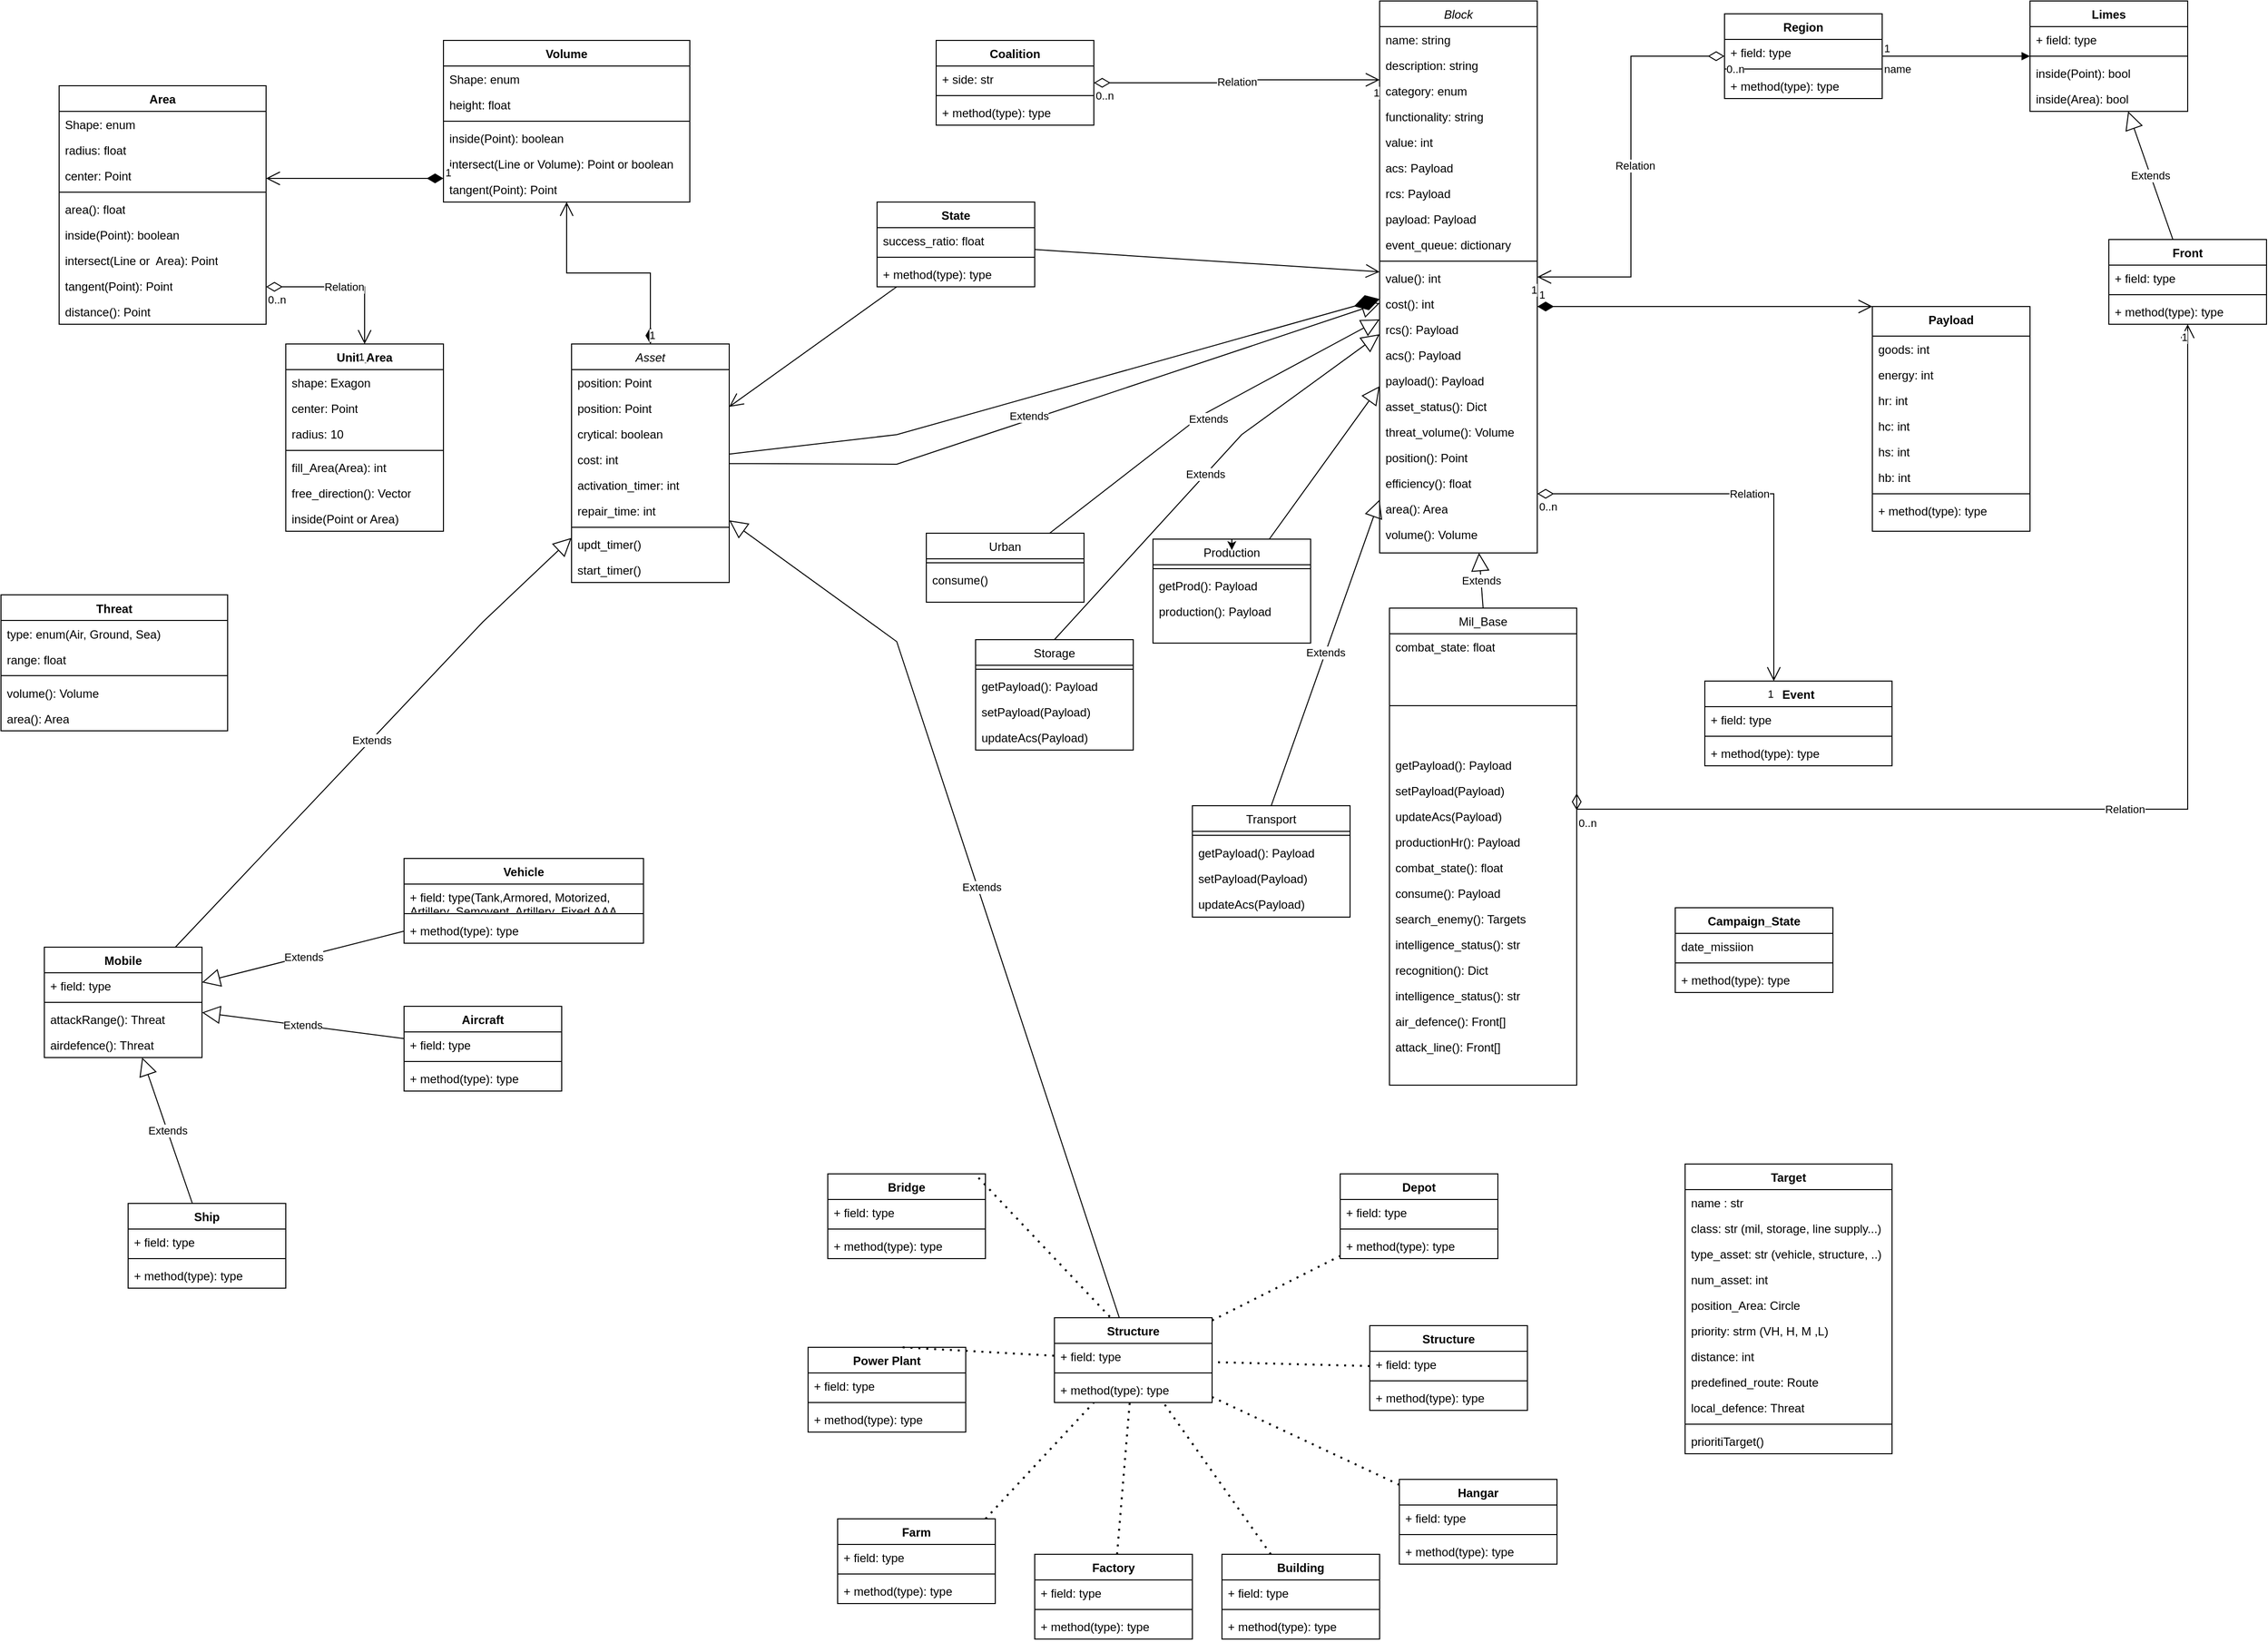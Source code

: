 <mxfile version="27.0.5">
  <diagram id="C5RBs43oDa-KdzZeNtuy" name="Page-1">
    <mxGraphModel dx="2253" dy="2044" grid="1" gridSize="10" guides="1" tooltips="1" connect="1" arrows="1" fold="1" page="1" pageScale="1" pageWidth="827" pageHeight="1169" math="0" shadow="0">
      <root>
        <mxCell id="WIyWlLk6GJQsqaUBKTNV-0" />
        <mxCell id="WIyWlLk6GJQsqaUBKTNV-1" parent="WIyWlLk6GJQsqaUBKTNV-0" />
        <object label="Block" Test="" id="zkfFHV4jXpPFQw0GAbJ--0">
          <mxCell style="swimlane;fontStyle=2;align=center;verticalAlign=top;childLayout=stackLayout;horizontal=1;startSize=26;horizontalStack=0;resizeParent=1;resizeLast=0;collapsible=1;marginBottom=0;rounded=0;shadow=0;strokeWidth=1;" parent="WIyWlLk6GJQsqaUBKTNV-1" vertex="1">
            <mxGeometry x="590" y="-1150" width="160" height="560" as="geometry">
              <mxRectangle x="230" y="140" width="160" height="26" as="alternateBounds" />
            </mxGeometry>
          </mxCell>
        </object>
        <mxCell id="zkfFHV4jXpPFQw0GAbJ--1" value="name: string" style="text;align=left;verticalAlign=top;spacingLeft=4;spacingRight=4;overflow=hidden;rotatable=0;points=[[0,0.5],[1,0.5]];portConstraint=eastwest;" parent="zkfFHV4jXpPFQw0GAbJ--0" vertex="1">
          <mxGeometry y="26" width="160" height="26" as="geometry" />
        </mxCell>
        <mxCell id="zkfFHV4jXpPFQw0GAbJ--2" value="description: string" style="text;align=left;verticalAlign=top;spacingLeft=4;spacingRight=4;overflow=hidden;rotatable=0;points=[[0,0.5],[1,0.5]];portConstraint=eastwest;rounded=0;shadow=0;html=0;" parent="zkfFHV4jXpPFQw0GAbJ--0" vertex="1">
          <mxGeometry y="52" width="160" height="26" as="geometry" />
        </mxCell>
        <mxCell id="Mc9kC5I7wtw5jWxTNQtN-17" value="category: enum" style="text;align=left;verticalAlign=top;spacingLeft=4;spacingRight=4;overflow=hidden;rotatable=0;points=[[0,0.5],[1,0.5]];portConstraint=eastwest;rounded=0;shadow=0;html=0;" parent="zkfFHV4jXpPFQw0GAbJ--0" vertex="1">
          <mxGeometry y="78" width="160" height="26" as="geometry" />
        </mxCell>
        <mxCell id="Mc9kC5I7wtw5jWxTNQtN-18" value="functionality: string" style="text;align=left;verticalAlign=top;spacingLeft=4;spacingRight=4;overflow=hidden;rotatable=0;points=[[0,0.5],[1,0.5]];portConstraint=eastwest;rounded=0;shadow=0;html=0;" parent="zkfFHV4jXpPFQw0GAbJ--0" vertex="1">
          <mxGeometry y="104" width="160" height="26" as="geometry" />
        </mxCell>
        <mxCell id="Mc9kC5I7wtw5jWxTNQtN-24" value="value: int" style="text;align=left;verticalAlign=top;spacingLeft=4;spacingRight=4;overflow=hidden;rotatable=0;points=[[0,0.5],[1,0.5]];portConstraint=eastwest;rounded=0;shadow=0;html=0;" parent="zkfFHV4jXpPFQw0GAbJ--0" vertex="1">
          <mxGeometry y="130" width="160" height="26" as="geometry" />
        </mxCell>
        <mxCell id="Mc9kC5I7wtw5jWxTNQtN-27" value="acs: Payload" style="text;align=left;verticalAlign=top;spacingLeft=4;spacingRight=4;overflow=hidden;rotatable=0;points=[[0,0.5],[1,0.5]];portConstraint=eastwest;rounded=0;shadow=0;html=0;" parent="zkfFHV4jXpPFQw0GAbJ--0" vertex="1">
          <mxGeometry y="156" width="160" height="26" as="geometry" />
        </mxCell>
        <mxCell id="Mc9kC5I7wtw5jWxTNQtN-28" value="rcs: Payload" style="text;align=left;verticalAlign=top;spacingLeft=4;spacingRight=4;overflow=hidden;rotatable=0;points=[[0,0.5],[1,0.5]];portConstraint=eastwest;rounded=0;shadow=0;html=0;" parent="zkfFHV4jXpPFQw0GAbJ--0" vertex="1">
          <mxGeometry y="182" width="160" height="26" as="geometry" />
        </mxCell>
        <mxCell id="Mc9kC5I7wtw5jWxTNQtN-31" value="payload: Payload" style="text;align=left;verticalAlign=top;spacingLeft=4;spacingRight=4;overflow=hidden;rotatable=0;points=[[0,0.5],[1,0.5]];portConstraint=eastwest;rounded=0;shadow=0;html=0;" parent="zkfFHV4jXpPFQw0GAbJ--0" vertex="1">
          <mxGeometry y="208" width="160" height="26" as="geometry" />
        </mxCell>
        <mxCell id="Kx5sNCTZsBpidcC5ikMp-2" value="event_queue: dictionary" style="text;align=left;verticalAlign=top;spacingLeft=4;spacingRight=4;overflow=hidden;rotatable=0;points=[[0,0.5],[1,0.5]];portConstraint=eastwest;rounded=0;shadow=0;html=0;" parent="zkfFHV4jXpPFQw0GAbJ--0" vertex="1">
          <mxGeometry y="234" width="160" height="26" as="geometry" />
        </mxCell>
        <mxCell id="zkfFHV4jXpPFQw0GAbJ--4" value="" style="line;html=1;strokeWidth=1;align=left;verticalAlign=middle;spacingTop=-1;spacingLeft=3;spacingRight=3;rotatable=0;labelPosition=right;points=[];portConstraint=eastwest;" parent="zkfFHV4jXpPFQw0GAbJ--0" vertex="1">
          <mxGeometry y="260" width="160" height="8" as="geometry" />
        </mxCell>
        <mxCell id="Mc9kC5I7wtw5jWxTNQtN-61" value="value(): int" style="text;align=left;verticalAlign=top;spacingLeft=4;spacingRight=4;overflow=hidden;rotatable=0;points=[[0,0.5],[1,0.5]];portConstraint=eastwest;rounded=0;shadow=0;html=0;" parent="zkfFHV4jXpPFQw0GAbJ--0" vertex="1">
          <mxGeometry y="268" width="160" height="26" as="geometry" />
        </mxCell>
        <mxCell id="Mc9kC5I7wtw5jWxTNQtN-62" value="cost(): int" style="text;align=left;verticalAlign=top;spacingLeft=4;spacingRight=4;overflow=hidden;rotatable=0;points=[[0,0.5],[1,0.5]];portConstraint=eastwest;rounded=0;shadow=0;html=0;" parent="zkfFHV4jXpPFQw0GAbJ--0" vertex="1">
          <mxGeometry y="294" width="160" height="26" as="geometry" />
        </mxCell>
        <mxCell id="Mc9kC5I7wtw5jWxTNQtN-63" value="rcs(): Payload" style="text;align=left;verticalAlign=top;spacingLeft=4;spacingRight=4;overflow=hidden;rotatable=0;points=[[0,0.5],[1,0.5]];portConstraint=eastwest;rounded=0;shadow=0;html=0;" parent="zkfFHV4jXpPFQw0GAbJ--0" vertex="1">
          <mxGeometry y="320" width="160" height="26" as="geometry" />
        </mxCell>
        <mxCell id="Mc9kC5I7wtw5jWxTNQtN-64" value="acs(): Payload" style="text;align=left;verticalAlign=top;spacingLeft=4;spacingRight=4;overflow=hidden;rotatable=0;points=[[0,0.5],[1,0.5]];portConstraint=eastwest;rounded=0;shadow=0;html=0;" parent="zkfFHV4jXpPFQw0GAbJ--0" vertex="1">
          <mxGeometry y="346" width="160" height="26" as="geometry" />
        </mxCell>
        <mxCell id="Mc9kC5I7wtw5jWxTNQtN-65" value="payload(): Payload" style="text;align=left;verticalAlign=top;spacingLeft=4;spacingRight=4;overflow=hidden;rotatable=0;points=[[0,0.5],[1,0.5]];portConstraint=eastwest;rounded=0;shadow=0;html=0;" parent="zkfFHV4jXpPFQw0GAbJ--0" vertex="1">
          <mxGeometry y="372" width="160" height="26" as="geometry" />
        </mxCell>
        <mxCell id="Mc9kC5I7wtw5jWxTNQtN-66" value="asset_status(): Dict" style="text;align=left;verticalAlign=top;spacingLeft=4;spacingRight=4;overflow=hidden;rotatable=0;points=[[0,0.5],[1,0.5]];portConstraint=eastwest;rounded=0;shadow=0;html=0;" parent="zkfFHV4jXpPFQw0GAbJ--0" vertex="1">
          <mxGeometry y="398" width="160" height="26" as="geometry" />
        </mxCell>
        <mxCell id="_nVRx94Zd6ron0OPfljY-58" value="threat_volume(): Volume" style="text;align=left;verticalAlign=top;spacingLeft=4;spacingRight=4;overflow=hidden;rotatable=0;points=[[0,0.5],[1,0.5]];portConstraint=eastwest;rounded=0;shadow=0;html=0;" parent="zkfFHV4jXpPFQw0GAbJ--0" vertex="1">
          <mxGeometry y="424" width="160" height="26" as="geometry" />
        </mxCell>
        <mxCell id="Kx5sNCTZsBpidcC5ikMp-0" value="position(): Point" style="text;align=left;verticalAlign=top;spacingLeft=4;spacingRight=4;overflow=hidden;rotatable=0;points=[[0,0.5],[1,0.5]];portConstraint=eastwest;rounded=0;shadow=0;html=0;" parent="zkfFHV4jXpPFQw0GAbJ--0" vertex="1">
          <mxGeometry y="450" width="160" height="26" as="geometry" />
        </mxCell>
        <mxCell id="LDebTzN5I6Ls3egs5fyE-1" value="efficiency(): float" style="text;strokeColor=none;fillColor=none;align=left;verticalAlign=top;spacingLeft=4;spacingRight=4;overflow=hidden;rotatable=0;points=[[0,0.5],[1,0.5]];portConstraint=eastwest;whiteSpace=wrap;html=1;" parent="zkfFHV4jXpPFQw0GAbJ--0" vertex="1">
          <mxGeometry y="476" width="160" height="26" as="geometry" />
        </mxCell>
        <mxCell id="Q83Oq0moopzbRUHampyP-9" value="area(): Area" style="text;strokeColor=none;fillColor=none;align=left;verticalAlign=top;spacingLeft=4;spacingRight=4;overflow=hidden;rotatable=0;points=[[0,0.5],[1,0.5]];portConstraint=eastwest;whiteSpace=wrap;html=1;" parent="zkfFHV4jXpPFQw0GAbJ--0" vertex="1">
          <mxGeometry y="502" width="160" height="26" as="geometry" />
        </mxCell>
        <mxCell id="Q83Oq0moopzbRUHampyP-8" value="volume(): Volume" style="text;strokeColor=none;fillColor=none;align=left;verticalAlign=top;spacingLeft=4;spacingRight=4;overflow=hidden;rotatable=0;points=[[0,0.5],[1,0.5]];portConstraint=eastwest;whiteSpace=wrap;html=1;" parent="zkfFHV4jXpPFQw0GAbJ--0" vertex="1">
          <mxGeometry y="528" width="160" height="26" as="geometry" />
        </mxCell>
        <object label="Asset" Test="" id="Mc9kC5I7wtw5jWxTNQtN-94">
          <mxCell style="swimlane;fontStyle=2;align=center;verticalAlign=top;childLayout=stackLayout;horizontal=1;startSize=26;horizontalStack=0;resizeParent=1;resizeLast=0;collapsible=1;marginBottom=0;rounded=0;shadow=0;strokeWidth=1;" parent="WIyWlLk6GJQsqaUBKTNV-1" vertex="1">
            <mxGeometry x="-230" y="-802" width="160" height="242" as="geometry">
              <mxRectangle x="230" y="140" width="160" height="26" as="alternateBounds" />
            </mxGeometry>
          </mxCell>
        </object>
        <mxCell id="Mc9kC5I7wtw5jWxTNQtN-26" value="position: Point" style="text;align=left;verticalAlign=top;spacingLeft=4;spacingRight=4;overflow=hidden;rotatable=0;points=[[0,0.5],[1,0.5]];portConstraint=eastwest;rounded=0;shadow=0;html=0;" parent="Mc9kC5I7wtw5jWxTNQtN-94" vertex="1">
          <mxGeometry y="26" width="160" height="26" as="geometry" />
        </mxCell>
        <mxCell id="2GJ_j1TH_hPNFocSZFj2-0" value="position: Point" style="text;align=left;verticalAlign=top;spacingLeft=4;spacingRight=4;overflow=hidden;rotatable=0;points=[[0,0.5],[1,0.5]];portConstraint=eastwest;rounded=0;shadow=0;html=0;" parent="Mc9kC5I7wtw5jWxTNQtN-94" vertex="1">
          <mxGeometry y="52" width="160" height="26" as="geometry" />
        </mxCell>
        <mxCell id="Mc9kC5I7wtw5jWxTNQtN-103" value="crytical: boolean" style="text;align=left;verticalAlign=top;spacingLeft=4;spacingRight=4;overflow=hidden;rotatable=0;points=[[0,0.5],[1,0.5]];portConstraint=eastwest;rounded=0;shadow=0;html=0;" parent="Mc9kC5I7wtw5jWxTNQtN-94" vertex="1">
          <mxGeometry y="78" width="160" height="26" as="geometry" />
        </mxCell>
        <mxCell id="Mc9kC5I7wtw5jWxTNQtN-25" value="cost: int" style="text;align=left;verticalAlign=top;spacingLeft=4;spacingRight=4;overflow=hidden;rotatable=0;points=[[0,0.5],[1,0.5]];portConstraint=eastwest;rounded=0;shadow=0;html=0;" parent="Mc9kC5I7wtw5jWxTNQtN-94" vertex="1">
          <mxGeometry y="104" width="160" height="26" as="geometry" />
        </mxCell>
        <mxCell id="Mc9kC5I7wtw5jWxTNQtN-104" value="activation_timer: int" style="text;align=left;verticalAlign=top;spacingLeft=4;spacingRight=4;overflow=hidden;rotatable=0;points=[[0,0.5],[1,0.5]];portConstraint=eastwest;rounded=0;shadow=0;html=0;" parent="Mc9kC5I7wtw5jWxTNQtN-94" vertex="1">
          <mxGeometry y="130" width="160" height="26" as="geometry" />
        </mxCell>
        <mxCell id="Mc9kC5I7wtw5jWxTNQtN-105" value="repair_time: int" style="text;align=left;verticalAlign=top;spacingLeft=4;spacingRight=4;overflow=hidden;rotatable=0;points=[[0,0.5],[1,0.5]];portConstraint=eastwest;rounded=0;shadow=0;html=0;" parent="Mc9kC5I7wtw5jWxTNQtN-94" vertex="1">
          <mxGeometry y="156" width="160" height="26" as="geometry" />
        </mxCell>
        <mxCell id="Mc9kC5I7wtw5jWxTNQtN-108" value="" style="line;html=1;strokeWidth=1;align=left;verticalAlign=middle;spacingTop=-1;spacingLeft=3;spacingRight=3;rotatable=0;labelPosition=right;points=[];portConstraint=eastwest;" parent="Mc9kC5I7wtw5jWxTNQtN-94" vertex="1">
          <mxGeometry y="182" width="160" height="8" as="geometry" />
        </mxCell>
        <mxCell id="o1nwqx2sSwd7Byxtws2A-14" value="updt_timer()" style="text;strokeColor=none;fillColor=none;align=left;verticalAlign=top;spacingLeft=4;spacingRight=4;overflow=hidden;rotatable=0;points=[[0,0.5],[1,0.5]];portConstraint=eastwest;whiteSpace=wrap;html=1;" parent="Mc9kC5I7wtw5jWxTNQtN-94" vertex="1">
          <mxGeometry y="190" width="160" height="26" as="geometry" />
        </mxCell>
        <mxCell id="o1nwqx2sSwd7Byxtws2A-15" value="start_timer()" style="text;strokeColor=none;fillColor=none;align=left;verticalAlign=top;spacingLeft=4;spacingRight=4;overflow=hidden;rotatable=0;points=[[0,0.5],[1,0.5]];portConstraint=eastwest;whiteSpace=wrap;html=1;" parent="Mc9kC5I7wtw5jWxTNQtN-94" vertex="1">
          <mxGeometry y="216" width="160" height="26" as="geometry" />
        </mxCell>
        <mxCell id="zkfFHV4jXpPFQw0GAbJ--6" value="Production" style="swimlane;fontStyle=0;align=center;verticalAlign=top;childLayout=stackLayout;horizontal=1;startSize=26;horizontalStack=0;resizeParent=1;resizeLast=0;collapsible=1;marginBottom=0;rounded=0;shadow=0;strokeWidth=1;" parent="WIyWlLk6GJQsqaUBKTNV-1" vertex="1">
          <mxGeometry x="360" y="-604" width="160" height="105.5" as="geometry">
            <mxRectangle x="130" y="380" width="160" height="26" as="alternateBounds" />
          </mxGeometry>
        </mxCell>
        <mxCell id="zkfFHV4jXpPFQw0GAbJ--9" value="" style="line;html=1;strokeWidth=1;align=left;verticalAlign=middle;spacingTop=-1;spacingLeft=3;spacingRight=3;rotatable=0;labelPosition=right;points=[];portConstraint=eastwest;" parent="zkfFHV4jXpPFQw0GAbJ--6" vertex="1">
          <mxGeometry y="26" width="160" height="8" as="geometry" />
        </mxCell>
        <mxCell id="zkfFHV4jXpPFQw0GAbJ--11" value="getProd(): Payload" style="text;align=left;verticalAlign=top;spacingLeft=4;spacingRight=4;overflow=hidden;rotatable=0;points=[[0,0.5],[1,0.5]];portConstraint=eastwest;" parent="zkfFHV4jXpPFQw0GAbJ--6" vertex="1">
          <mxGeometry y="34" width="160" height="26" as="geometry" />
        </mxCell>
        <mxCell id="Mc9kC5I7wtw5jWxTNQtN-82" value="production(): Payload" style="text;align=left;verticalAlign=top;spacingLeft=4;spacingRight=4;overflow=hidden;rotatable=0;points=[[0,0.5],[1,0.5]];portConstraint=eastwest;" parent="zkfFHV4jXpPFQw0GAbJ--6" vertex="1">
          <mxGeometry y="60" width="160" height="26" as="geometry" />
        </mxCell>
        <mxCell id="zkfFHV4jXpPFQw0GAbJ--13" value="Urban" style="swimlane;fontStyle=0;align=center;verticalAlign=top;childLayout=stackLayout;horizontal=1;startSize=26;horizontalStack=0;resizeParent=1;resizeLast=0;collapsible=1;marginBottom=0;rounded=0;shadow=0;strokeWidth=1;" parent="WIyWlLk6GJQsqaUBKTNV-1" vertex="1">
          <mxGeometry x="130" y="-610" width="160" height="70" as="geometry">
            <mxRectangle x="340" y="380" width="170" height="26" as="alternateBounds" />
          </mxGeometry>
        </mxCell>
        <mxCell id="zkfFHV4jXpPFQw0GAbJ--15" value="" style="line;html=1;strokeWidth=1;align=left;verticalAlign=middle;spacingTop=-1;spacingLeft=3;spacingRight=3;rotatable=0;labelPosition=right;points=[];portConstraint=eastwest;" parent="zkfFHV4jXpPFQw0GAbJ--13" vertex="1">
          <mxGeometry y="26" width="160" height="8" as="geometry" />
        </mxCell>
        <mxCell id="Mc9kC5I7wtw5jWxTNQtN-83" value="consume()" style="text;strokeColor=none;fillColor=none;align=left;verticalAlign=top;spacingLeft=4;spacingRight=4;overflow=hidden;rotatable=0;points=[[0,0.5],[1,0.5]];portConstraint=eastwest;whiteSpace=wrap;html=1;" parent="zkfFHV4jXpPFQw0GAbJ--13" vertex="1">
          <mxGeometry y="34" width="160" height="26" as="geometry" />
        </mxCell>
        <mxCell id="Mc9kC5I7wtw5jWxTNQtN-0" value="Storage" style="swimlane;fontStyle=0;align=center;verticalAlign=top;childLayout=stackLayout;horizontal=1;startSize=26;horizontalStack=0;resizeParent=1;resizeLast=0;collapsible=1;marginBottom=0;rounded=0;shadow=0;strokeWidth=1;" parent="WIyWlLk6GJQsqaUBKTNV-1" vertex="1">
          <mxGeometry x="180" y="-502" width="160" height="112" as="geometry">
            <mxRectangle x="340" y="380" width="170" height="26" as="alternateBounds" />
          </mxGeometry>
        </mxCell>
        <mxCell id="Mc9kC5I7wtw5jWxTNQtN-2" value="" style="line;html=1;strokeWidth=1;align=left;verticalAlign=middle;spacingTop=-1;spacingLeft=3;spacingRight=3;rotatable=0;labelPosition=right;points=[];portConstraint=eastwest;" parent="Mc9kC5I7wtw5jWxTNQtN-0" vertex="1">
          <mxGeometry y="26" width="160" height="8" as="geometry" />
        </mxCell>
        <mxCell id="Mc9kC5I7wtw5jWxTNQtN-84" value="getPayload(): Payload" style="text;strokeColor=none;fillColor=none;align=left;verticalAlign=top;spacingLeft=4;spacingRight=4;overflow=hidden;rotatable=0;points=[[0,0.5],[1,0.5]];portConstraint=eastwest;whiteSpace=wrap;html=1;" parent="Mc9kC5I7wtw5jWxTNQtN-0" vertex="1">
          <mxGeometry y="34" width="160" height="26" as="geometry" />
        </mxCell>
        <mxCell id="Mc9kC5I7wtw5jWxTNQtN-85" value="setPayload(Payload)&amp;nbsp;" style="text;strokeColor=none;fillColor=none;align=left;verticalAlign=top;spacingLeft=4;spacingRight=4;overflow=hidden;rotatable=0;points=[[0,0.5],[1,0.5]];portConstraint=eastwest;whiteSpace=wrap;html=1;" parent="Mc9kC5I7wtw5jWxTNQtN-0" vertex="1">
          <mxGeometry y="60" width="160" height="26" as="geometry" />
        </mxCell>
        <mxCell id="Mc9kC5I7wtw5jWxTNQtN-86" value="updateAcs(Payload)&amp;nbsp;" style="text;strokeColor=none;fillColor=none;align=left;verticalAlign=top;spacingLeft=4;spacingRight=4;overflow=hidden;rotatable=0;points=[[0,0.5],[1,0.5]];portConstraint=eastwest;whiteSpace=wrap;html=1;" parent="Mc9kC5I7wtw5jWxTNQtN-0" vertex="1">
          <mxGeometry y="86" width="160" height="26" as="geometry" />
        </mxCell>
        <mxCell id="Mc9kC5I7wtw5jWxTNQtN-10" value="Payload" style="swimlane;fontStyle=1;align=center;verticalAlign=top;childLayout=stackLayout;horizontal=1;startSize=30;horizontalStack=0;resizeParent=1;resizeParentMax=0;resizeLast=0;collapsible=1;marginBottom=0;whiteSpace=wrap;html=1;" parent="WIyWlLk6GJQsqaUBKTNV-1" vertex="1">
          <mxGeometry x="1090" y="-840" width="160" height="228" as="geometry" />
        </mxCell>
        <mxCell id="Mc9kC5I7wtw5jWxTNQtN-11" value="goods: int" style="text;strokeColor=none;fillColor=none;align=left;verticalAlign=top;spacingLeft=4;spacingRight=4;overflow=hidden;rotatable=0;points=[[0,0.5],[1,0.5]];portConstraint=eastwest;whiteSpace=wrap;html=1;" parent="Mc9kC5I7wtw5jWxTNQtN-10" vertex="1">
          <mxGeometry y="30" width="160" height="26" as="geometry" />
        </mxCell>
        <mxCell id="Mc9kC5I7wtw5jWxTNQtN-32" value="energy: int" style="text;strokeColor=none;fillColor=none;align=left;verticalAlign=top;spacingLeft=4;spacingRight=4;overflow=hidden;rotatable=0;points=[[0,0.5],[1,0.5]];portConstraint=eastwest;whiteSpace=wrap;html=1;" parent="Mc9kC5I7wtw5jWxTNQtN-10" vertex="1">
          <mxGeometry y="56" width="160" height="26" as="geometry" />
        </mxCell>
        <mxCell id="Mc9kC5I7wtw5jWxTNQtN-33" value="hr: int" style="text;strokeColor=none;fillColor=none;align=left;verticalAlign=top;spacingLeft=4;spacingRight=4;overflow=hidden;rotatable=0;points=[[0,0.5],[1,0.5]];portConstraint=eastwest;whiteSpace=wrap;html=1;" parent="Mc9kC5I7wtw5jWxTNQtN-10" vertex="1">
          <mxGeometry y="82" width="160" height="26" as="geometry" />
        </mxCell>
        <mxCell id="Mc9kC5I7wtw5jWxTNQtN-34" value="hc: int" style="text;strokeColor=none;fillColor=none;align=left;verticalAlign=top;spacingLeft=4;spacingRight=4;overflow=hidden;rotatable=0;points=[[0,0.5],[1,0.5]];portConstraint=eastwest;whiteSpace=wrap;html=1;" parent="Mc9kC5I7wtw5jWxTNQtN-10" vertex="1">
          <mxGeometry y="108" width="160" height="26" as="geometry" />
        </mxCell>
        <mxCell id="Mc9kC5I7wtw5jWxTNQtN-35" value="hs: int" style="text;strokeColor=none;fillColor=none;align=left;verticalAlign=top;spacingLeft=4;spacingRight=4;overflow=hidden;rotatable=0;points=[[0,0.5],[1,0.5]];portConstraint=eastwest;whiteSpace=wrap;html=1;" parent="Mc9kC5I7wtw5jWxTNQtN-10" vertex="1">
          <mxGeometry y="134" width="160" height="26" as="geometry" />
        </mxCell>
        <mxCell id="Mc9kC5I7wtw5jWxTNQtN-36" value="hb: int" style="text;strokeColor=none;fillColor=none;align=left;verticalAlign=top;spacingLeft=4;spacingRight=4;overflow=hidden;rotatable=0;points=[[0,0.5],[1,0.5]];portConstraint=eastwest;whiteSpace=wrap;html=1;" parent="Mc9kC5I7wtw5jWxTNQtN-10" vertex="1">
          <mxGeometry y="160" width="160" height="26" as="geometry" />
        </mxCell>
        <mxCell id="Mc9kC5I7wtw5jWxTNQtN-12" value="" style="line;strokeWidth=1;fillColor=none;align=left;verticalAlign=middle;spacingTop=-1;spacingLeft=3;spacingRight=3;rotatable=0;labelPosition=right;points=[];portConstraint=eastwest;strokeColor=inherit;" parent="Mc9kC5I7wtw5jWxTNQtN-10" vertex="1">
          <mxGeometry y="186" width="160" height="8" as="geometry" />
        </mxCell>
        <mxCell id="Mc9kC5I7wtw5jWxTNQtN-13" value="+ method(type): type" style="text;strokeColor=none;fillColor=none;align=left;verticalAlign=top;spacingLeft=4;spacingRight=4;overflow=hidden;rotatable=0;points=[[0,0.5],[1,0.5]];portConstraint=eastwest;whiteSpace=wrap;html=1;" parent="Mc9kC5I7wtw5jWxTNQtN-10" vertex="1">
          <mxGeometry y="194" width="160" height="34" as="geometry" />
        </mxCell>
        <mxCell id="Mc9kC5I7wtw5jWxTNQtN-43" value="Transport" style="swimlane;fontStyle=0;align=center;verticalAlign=top;childLayout=stackLayout;horizontal=1;startSize=26;horizontalStack=0;resizeParent=1;resizeLast=0;collapsible=1;marginBottom=0;rounded=0;shadow=0;strokeWidth=1;" parent="WIyWlLk6GJQsqaUBKTNV-1" vertex="1">
          <mxGeometry x="400" y="-333.5" width="160" height="113" as="geometry">
            <mxRectangle x="340" y="380" width="170" height="26" as="alternateBounds" />
          </mxGeometry>
        </mxCell>
        <mxCell id="Mc9kC5I7wtw5jWxTNQtN-44" value="" style="line;html=1;strokeWidth=1;align=left;verticalAlign=middle;spacingTop=-1;spacingLeft=3;spacingRight=3;rotatable=0;labelPosition=right;points=[];portConstraint=eastwest;" parent="Mc9kC5I7wtw5jWxTNQtN-43" vertex="1">
          <mxGeometry y="26" width="160" height="8" as="geometry" />
        </mxCell>
        <mxCell id="Mc9kC5I7wtw5jWxTNQtN-79" value="getPayload(): Payload" style="text;strokeColor=none;fillColor=none;align=left;verticalAlign=top;spacingLeft=4;spacingRight=4;overflow=hidden;rotatable=0;points=[[0,0.5],[1,0.5]];portConstraint=eastwest;whiteSpace=wrap;html=1;" parent="Mc9kC5I7wtw5jWxTNQtN-43" vertex="1">
          <mxGeometry y="34" width="160" height="26" as="geometry" />
        </mxCell>
        <mxCell id="Mc9kC5I7wtw5jWxTNQtN-80" value="setPayload(Payload)&amp;nbsp;" style="text;strokeColor=none;fillColor=none;align=left;verticalAlign=top;spacingLeft=4;spacingRight=4;overflow=hidden;rotatable=0;points=[[0,0.5],[1,0.5]];portConstraint=eastwest;whiteSpace=wrap;html=1;" parent="Mc9kC5I7wtw5jWxTNQtN-43" vertex="1">
          <mxGeometry y="60" width="160" height="26" as="geometry" />
        </mxCell>
        <mxCell id="Mc9kC5I7wtw5jWxTNQtN-81" value="updateAcs(Payload)&amp;nbsp;" style="text;strokeColor=none;fillColor=none;align=left;verticalAlign=top;spacingLeft=4;spacingRight=4;overflow=hidden;rotatable=0;points=[[0,0.5],[1,0.5]];portConstraint=eastwest;whiteSpace=wrap;html=1;" parent="Mc9kC5I7wtw5jWxTNQtN-43" vertex="1">
          <mxGeometry y="86" width="160" height="26" as="geometry" />
        </mxCell>
        <mxCell id="Mc9kC5I7wtw5jWxTNQtN-73" value="Extends" style="endArrow=block;endSize=16;endFill=0;html=1;rounded=0;" parent="WIyWlLk6GJQsqaUBKTNV-1" source="zkfFHV4jXpPFQw0GAbJ--13" target="zkfFHV4jXpPFQw0GAbJ--0" edge="1">
          <mxGeometry x="-0.007" y="-6" width="160" relative="1" as="geometry">
            <mxPoint x="210" y="-40" as="sourcePoint" />
            <mxPoint x="414" y="-480" as="targetPoint" />
            <Array as="points">
              <mxPoint x="410" y="-730" />
            </Array>
            <mxPoint as="offset" />
          </mxGeometry>
        </mxCell>
        <mxCell id="Mc9kC5I7wtw5jWxTNQtN-76" value="Extends" style="endArrow=block;endSize=16;endFill=0;html=1;rounded=0;exitX=0.5;exitY=0;exitDx=0;exitDy=0;" parent="WIyWlLk6GJQsqaUBKTNV-1" source="Mc9kC5I7wtw5jWxTNQtN-43" target="zkfFHV4jXpPFQw0GAbJ--0" edge="1">
          <mxGeometry width="160" relative="1" as="geometry">
            <mxPoint x="210" y="-40" as="sourcePoint" />
            <mxPoint x="470" y="-514" as="targetPoint" />
            <mxPoint as="offset" />
          </mxGeometry>
        </mxCell>
        <mxCell id="Mc9kC5I7wtw5jWxTNQtN-77" value="Extends" style="endArrow=block;endSize=16;endFill=0;html=1;rounded=0;exitX=0.5;exitY=0;exitDx=0;exitDy=0;" parent="WIyWlLk6GJQsqaUBKTNV-1" source="Mc9kC5I7wtw5jWxTNQtN-0" target="zkfFHV4jXpPFQw0GAbJ--0" edge="1">
          <mxGeometry width="160" relative="1" as="geometry">
            <mxPoint x="210" y="-40" as="sourcePoint" />
            <mxPoint x="370" y="-40" as="targetPoint" />
            <Array as="points">
              <mxPoint x="450" y="-710" />
            </Array>
          </mxGeometry>
        </mxCell>
        <mxCell id="Mc9kC5I7wtw5jWxTNQtN-78" value="Extends" style="endArrow=block;endSize=16;endFill=0;html=1;rounded=0;exitX=0.5;exitY=0;exitDx=0;exitDy=0;" parent="WIyWlLk6GJQsqaUBKTNV-1" source="Mc9kC5I7wtw5jWxTNQtN-87" target="zkfFHV4jXpPFQw0GAbJ--0" edge="1">
          <mxGeometry width="160" relative="1" as="geometry">
            <mxPoint x="820" y="360" as="sourcePoint" />
            <mxPoint x="370" y="-40" as="targetPoint" />
          </mxGeometry>
        </mxCell>
        <mxCell id="Mc9kC5I7wtw5jWxTNQtN-87" value="Mil_Base" style="swimlane;fontStyle=0;align=center;verticalAlign=top;childLayout=stackLayout;horizontal=1;startSize=26;horizontalStack=0;resizeParent=1;resizeLast=0;collapsible=1;marginBottom=0;rounded=0;shadow=0;strokeWidth=1;" parent="WIyWlLk6GJQsqaUBKTNV-1" vertex="1">
          <mxGeometry x="600" y="-534" width="190" height="484" as="geometry">
            <mxRectangle x="340" y="380" width="170" height="26" as="alternateBounds" />
          </mxGeometry>
        </mxCell>
        <mxCell id="rZu0rkdhJq_a_zIsKfIh-1" value="combat_state: float" style="text;strokeColor=none;fillColor=none;align=left;verticalAlign=top;spacingLeft=4;spacingRight=4;overflow=hidden;rotatable=0;points=[[0,0.5],[1,0.5]];portConstraint=eastwest;whiteSpace=wrap;html=1;" parent="Mc9kC5I7wtw5jWxTNQtN-87" vertex="1">
          <mxGeometry y="26" width="190" height="26" as="geometry" />
        </mxCell>
        <mxCell id="Mc9kC5I7wtw5jWxTNQtN-88" value="" style="line;html=1;strokeWidth=1;align=left;verticalAlign=middle;spacingTop=-1;spacingLeft=3;spacingRight=3;rotatable=0;labelPosition=right;points=[];portConstraint=eastwest;" parent="Mc9kC5I7wtw5jWxTNQtN-87" vertex="1">
          <mxGeometry y="52" width="190" height="94" as="geometry" />
        </mxCell>
        <mxCell id="Mc9kC5I7wtw5jWxTNQtN-89" value="getPayload(): Payload" style="text;strokeColor=none;fillColor=none;align=left;verticalAlign=top;spacingLeft=4;spacingRight=4;overflow=hidden;rotatable=0;points=[[0,0.5],[1,0.5]];portConstraint=eastwest;whiteSpace=wrap;html=1;" parent="Mc9kC5I7wtw5jWxTNQtN-87" vertex="1">
          <mxGeometry y="146" width="190" height="26" as="geometry" />
        </mxCell>
        <mxCell id="Mc9kC5I7wtw5jWxTNQtN-90" value="setPayload(Payload)&amp;nbsp;" style="text;strokeColor=none;fillColor=none;align=left;verticalAlign=top;spacingLeft=4;spacingRight=4;overflow=hidden;rotatable=0;points=[[0,0.5],[1,0.5]];portConstraint=eastwest;whiteSpace=wrap;html=1;" parent="Mc9kC5I7wtw5jWxTNQtN-87" vertex="1">
          <mxGeometry y="172" width="190" height="26" as="geometry" />
        </mxCell>
        <mxCell id="Mc9kC5I7wtw5jWxTNQtN-91" value="updateAcs(Payload)&amp;nbsp;" style="text;strokeColor=none;fillColor=none;align=left;verticalAlign=top;spacingLeft=4;spacingRight=4;overflow=hidden;rotatable=0;points=[[0,0.5],[1,0.5]];portConstraint=eastwest;whiteSpace=wrap;html=1;" parent="Mc9kC5I7wtw5jWxTNQtN-87" vertex="1">
          <mxGeometry y="198" width="190" height="26" as="geometry" />
        </mxCell>
        <mxCell id="Mc9kC5I7wtw5jWxTNQtN-92" value="productionHr(): Payload&amp;nbsp;" style="text;strokeColor=none;fillColor=none;align=left;verticalAlign=top;spacingLeft=4;spacingRight=4;overflow=hidden;rotatable=0;points=[[0,0.5],[1,0.5]];portConstraint=eastwest;whiteSpace=wrap;html=1;" parent="Mc9kC5I7wtw5jWxTNQtN-87" vertex="1">
          <mxGeometry y="224" width="190" height="26" as="geometry" />
        </mxCell>
        <mxCell id="rZu0rkdhJq_a_zIsKfIh-2" value="combat_state(): float" style="text;strokeColor=none;fillColor=none;align=left;verticalAlign=top;spacingLeft=4;spacingRight=4;overflow=hidden;rotatable=0;points=[[0,0.5],[1,0.5]];portConstraint=eastwest;whiteSpace=wrap;html=1;" parent="Mc9kC5I7wtw5jWxTNQtN-87" vertex="1">
          <mxGeometry y="250" width="190" height="26" as="geometry" />
        </mxCell>
        <mxCell id="rZu0rkdhJq_a_zIsKfIh-3" value="consume(): Payload" style="text;strokeColor=none;fillColor=none;align=left;verticalAlign=top;spacingLeft=4;spacingRight=4;overflow=hidden;rotatable=0;points=[[0,0.5],[1,0.5]];portConstraint=eastwest;whiteSpace=wrap;html=1;" parent="Mc9kC5I7wtw5jWxTNQtN-87" vertex="1">
          <mxGeometry y="276" width="190" height="26" as="geometry" />
        </mxCell>
        <mxCell id="aaWMzTQjq0JPtpS_K0PV-0" value="search_enemy(): Targets" style="text;strokeColor=none;fillColor=none;align=left;verticalAlign=top;spacingLeft=4;spacingRight=4;overflow=hidden;rotatable=0;points=[[0,0.5],[1,0.5]];portConstraint=eastwest;whiteSpace=wrap;html=1;" parent="Mc9kC5I7wtw5jWxTNQtN-87" vertex="1">
          <mxGeometry y="302" width="190" height="26" as="geometry" />
        </mxCell>
        <mxCell id="aaWMzTQjq0JPtpS_K0PV-1" value="intelligence_status(): str" style="text;strokeColor=none;fillColor=none;align=left;verticalAlign=top;spacingLeft=4;spacingRight=4;overflow=hidden;rotatable=0;points=[[0,0.5],[1,0.5]];portConstraint=eastwest;whiteSpace=wrap;html=1;" parent="Mc9kC5I7wtw5jWxTNQtN-87" vertex="1">
          <mxGeometry y="328" width="190" height="26" as="geometry" />
        </mxCell>
        <mxCell id="qFuWHAKuF47rTArf8bfo-0" value="recognition(): Dict" style="text;strokeColor=none;fillColor=none;align=left;verticalAlign=top;spacingLeft=4;spacingRight=4;overflow=hidden;rotatable=0;points=[[0,0.5],[1,0.5]];portConstraint=eastwest;whiteSpace=wrap;html=1;" parent="Mc9kC5I7wtw5jWxTNQtN-87" vertex="1">
          <mxGeometry y="354" width="190" height="26" as="geometry" />
        </mxCell>
        <mxCell id="qFuWHAKuF47rTArf8bfo-1" value="intelligence_status(): str" style="text;strokeColor=none;fillColor=none;align=left;verticalAlign=top;spacingLeft=4;spacingRight=4;overflow=hidden;rotatable=0;points=[[0,0.5],[1,0.5]];portConstraint=eastwest;whiteSpace=wrap;html=1;" parent="Mc9kC5I7wtw5jWxTNQtN-87" vertex="1">
          <mxGeometry y="380" width="190" height="26" as="geometry" />
        </mxCell>
        <mxCell id="qFuWHAKuF47rTArf8bfo-18" value="air_defence(): Front[]" style="text;strokeColor=none;fillColor=none;align=left;verticalAlign=top;spacingLeft=4;spacingRight=4;overflow=hidden;rotatable=0;points=[[0,0.5],[1,0.5]];portConstraint=eastwest;whiteSpace=wrap;html=1;" parent="Mc9kC5I7wtw5jWxTNQtN-87" vertex="1">
          <mxGeometry y="406" width="190" height="26" as="geometry" />
        </mxCell>
        <mxCell id="qFuWHAKuF47rTArf8bfo-16" value="attack_line(): Front[]" style="text;strokeColor=none;fillColor=none;align=left;verticalAlign=top;spacingLeft=4;spacingRight=4;overflow=hidden;rotatable=0;points=[[0,0.5],[1,0.5]];portConstraint=eastwest;whiteSpace=wrap;html=1;" parent="Mc9kC5I7wtw5jWxTNQtN-87" vertex="1">
          <mxGeometry y="432" width="190" height="26" as="geometry" />
        </mxCell>
        <mxCell id="WaYCS9j58fek_p3SLzge-3" value="Extends" style="endArrow=block;endSize=16;endFill=0;html=1;rounded=0;" parent="WIyWlLk6GJQsqaUBKTNV-1" source="Mc9kC5I7wtw5jWxTNQtN-94" target="zkfFHV4jXpPFQw0GAbJ--0" edge="1">
          <mxGeometry x="-0.09" y="4" width="160" relative="1" as="geometry">
            <mxPoint x="420" y="-760" as="sourcePoint" />
            <mxPoint x="320" y="-1020" as="targetPoint" />
            <Array as="points">
              <mxPoint x="100" y="-680" />
            </Array>
            <mxPoint as="offset" />
          </mxGeometry>
        </mxCell>
        <mxCell id="Tj0mOJOhH6f5faBl_hEX-0" value="Area" style="swimlane;fontStyle=1;align=center;verticalAlign=top;childLayout=stackLayout;horizontal=1;startSize=26;horizontalStack=0;resizeParent=1;resizeParentMax=0;resizeLast=0;collapsible=1;marginBottom=0;whiteSpace=wrap;html=1;" parent="WIyWlLk6GJQsqaUBKTNV-1" vertex="1">
          <mxGeometry x="-750" y="-1064" width="210" height="242" as="geometry" />
        </mxCell>
        <mxCell id="Tj0mOJOhH6f5faBl_hEX-1" value="Shape: enum" style="text;strokeColor=none;fillColor=none;align=left;verticalAlign=top;spacingLeft=4;spacingRight=4;overflow=hidden;rotatable=0;points=[[0,0.5],[1,0.5]];portConstraint=eastwest;whiteSpace=wrap;html=1;" parent="Tj0mOJOhH6f5faBl_hEX-0" vertex="1">
          <mxGeometry y="26" width="210" height="26" as="geometry" />
        </mxCell>
        <mxCell id="_nVRx94Zd6ron0OPfljY-0" value="radius: float" style="text;strokeColor=none;fillColor=none;align=left;verticalAlign=top;spacingLeft=4;spacingRight=4;overflow=hidden;rotatable=0;points=[[0,0.5],[1,0.5]];portConstraint=eastwest;whiteSpace=wrap;html=1;" parent="Tj0mOJOhH6f5faBl_hEX-0" vertex="1">
          <mxGeometry y="52" width="210" height="26" as="geometry" />
        </mxCell>
        <mxCell id="_nVRx94Zd6ron0OPfljY-34" value="center: Point" style="text;strokeColor=none;fillColor=none;align=left;verticalAlign=top;spacingLeft=4;spacingRight=4;overflow=hidden;rotatable=0;points=[[0,0.5],[1,0.5]];portConstraint=eastwest;whiteSpace=wrap;html=1;" parent="Tj0mOJOhH6f5faBl_hEX-0" vertex="1">
          <mxGeometry y="78" width="210" height="26" as="geometry" />
        </mxCell>
        <mxCell id="Tj0mOJOhH6f5faBl_hEX-2" value="" style="line;strokeWidth=1;fillColor=none;align=left;verticalAlign=middle;spacingTop=-1;spacingLeft=3;spacingRight=3;rotatable=0;labelPosition=right;points=[];portConstraint=eastwest;strokeColor=inherit;" parent="Tj0mOJOhH6f5faBl_hEX-0" vertex="1">
          <mxGeometry y="104" width="210" height="8" as="geometry" />
        </mxCell>
        <mxCell id="Tj0mOJOhH6f5faBl_hEX-3" value="area(): float" style="text;strokeColor=none;fillColor=none;align=left;verticalAlign=top;spacingLeft=4;spacingRight=4;overflow=hidden;rotatable=0;points=[[0,0.5],[1,0.5]];portConstraint=eastwest;whiteSpace=wrap;html=1;" parent="Tj0mOJOhH6f5faBl_hEX-0" vertex="1">
          <mxGeometry y="112" width="210" height="26" as="geometry" />
        </mxCell>
        <mxCell id="_nVRx94Zd6ron0OPfljY-1" value="inside(Point): boolean" style="text;strokeColor=none;fillColor=none;align=left;verticalAlign=top;spacingLeft=4;spacingRight=4;overflow=hidden;rotatable=0;points=[[0,0.5],[1,0.5]];portConstraint=eastwest;whiteSpace=wrap;html=1;" parent="Tj0mOJOhH6f5faBl_hEX-0" vertex="1">
          <mxGeometry y="138" width="210" height="26" as="geometry" />
        </mxCell>
        <mxCell id="_nVRx94Zd6ron0OPfljY-2" value="intersect(Line or&amp;nbsp; Area): Point" style="text;strokeColor=none;fillColor=none;align=left;verticalAlign=top;spacingLeft=4;spacingRight=4;overflow=hidden;rotatable=0;points=[[0,0.5],[1,0.5]];portConstraint=eastwest;whiteSpace=wrap;html=1;" parent="Tj0mOJOhH6f5faBl_hEX-0" vertex="1">
          <mxGeometry y="164" width="210" height="26" as="geometry" />
        </mxCell>
        <mxCell id="_nVRx94Zd6ron0OPfljY-3" value="tangent(Point): Point" style="text;strokeColor=none;fillColor=none;align=left;verticalAlign=top;spacingLeft=4;spacingRight=4;overflow=hidden;rotatable=0;points=[[0,0.5],[1,0.5]];portConstraint=eastwest;whiteSpace=wrap;html=1;" parent="Tj0mOJOhH6f5faBl_hEX-0" vertex="1">
          <mxGeometry y="190" width="210" height="26" as="geometry" />
        </mxCell>
        <mxCell id="_nVRx94Zd6ron0OPfljY-13" value="distance(): Point" style="text;strokeColor=none;fillColor=none;align=left;verticalAlign=top;spacingLeft=4;spacingRight=4;overflow=hidden;rotatable=0;points=[[0,0.5],[1,0.5]];portConstraint=eastwest;whiteSpace=wrap;html=1;" parent="Tj0mOJOhH6f5faBl_hEX-0" vertex="1">
          <mxGeometry y="216" width="210" height="26" as="geometry" />
        </mxCell>
        <mxCell id="_nVRx94Zd6ron0OPfljY-4" value="Volume" style="swimlane;fontStyle=1;align=center;verticalAlign=top;childLayout=stackLayout;horizontal=1;startSize=26;horizontalStack=0;resizeParent=1;resizeParentMax=0;resizeLast=0;collapsible=1;marginBottom=0;whiteSpace=wrap;html=1;" parent="WIyWlLk6GJQsqaUBKTNV-1" vertex="1">
          <mxGeometry x="-360" y="-1110" width="250" height="164" as="geometry" />
        </mxCell>
        <mxCell id="_nVRx94Zd6ron0OPfljY-5" value="Shape: enum" style="text;strokeColor=none;fillColor=none;align=left;verticalAlign=top;spacingLeft=4;spacingRight=4;overflow=hidden;rotatable=0;points=[[0,0.5],[1,0.5]];portConstraint=eastwest;whiteSpace=wrap;html=1;" parent="_nVRx94Zd6ron0OPfljY-4" vertex="1">
          <mxGeometry y="26" width="250" height="26" as="geometry" />
        </mxCell>
        <mxCell id="_nVRx94Zd6ron0OPfljY-12" value="height: float" style="text;strokeColor=none;fillColor=none;align=left;verticalAlign=top;spacingLeft=4;spacingRight=4;overflow=hidden;rotatable=0;points=[[0,0.5],[1,0.5]];portConstraint=eastwest;whiteSpace=wrap;html=1;" parent="_nVRx94Zd6ron0OPfljY-4" vertex="1">
          <mxGeometry y="52" width="250" height="26" as="geometry" />
        </mxCell>
        <mxCell id="_nVRx94Zd6ron0OPfljY-7" value="" style="line;strokeWidth=1;fillColor=none;align=left;verticalAlign=middle;spacingTop=-1;spacingLeft=3;spacingRight=3;rotatable=0;labelPosition=right;points=[];portConstraint=eastwest;strokeColor=inherit;" parent="_nVRx94Zd6ron0OPfljY-4" vertex="1">
          <mxGeometry y="78" width="250" height="8" as="geometry" />
        </mxCell>
        <mxCell id="_nVRx94Zd6ron0OPfljY-9" value="inside(Point): boolean" style="text;strokeColor=none;fillColor=none;align=left;verticalAlign=top;spacingLeft=4;spacingRight=4;overflow=hidden;rotatable=0;points=[[0,0.5],[1,0.5]];portConstraint=eastwest;whiteSpace=wrap;html=1;" parent="_nVRx94Zd6ron0OPfljY-4" vertex="1">
          <mxGeometry y="86" width="250" height="26" as="geometry" />
        </mxCell>
        <mxCell id="_nVRx94Zd6ron0OPfljY-10" value="intersect(Line or Volume): Point or boolean" style="text;strokeColor=none;fillColor=none;align=left;verticalAlign=top;spacingLeft=4;spacingRight=4;overflow=hidden;rotatable=0;points=[[0,0.5],[1,0.5]];portConstraint=eastwest;whiteSpace=wrap;html=1;" parent="_nVRx94Zd6ron0OPfljY-4" vertex="1">
          <mxGeometry y="112" width="250" height="26" as="geometry" />
        </mxCell>
        <mxCell id="_nVRx94Zd6ron0OPfljY-11" value="tangent(Point): Point" style="text;strokeColor=none;fillColor=none;align=left;verticalAlign=top;spacingLeft=4;spacingRight=4;overflow=hidden;rotatable=0;points=[[0,0.5],[1,0.5]];portConstraint=eastwest;whiteSpace=wrap;html=1;" parent="_nVRx94Zd6ron0OPfljY-4" vertex="1">
          <mxGeometry y="138" width="250" height="26" as="geometry" />
        </mxCell>
        <mxCell id="_nVRx94Zd6ron0OPfljY-21" value="Region" style="swimlane;fontStyle=1;align=center;verticalAlign=top;childLayout=stackLayout;horizontal=1;startSize=26;horizontalStack=0;resizeParent=1;resizeParentMax=0;resizeLast=0;collapsible=1;marginBottom=0;whiteSpace=wrap;html=1;" parent="WIyWlLk6GJQsqaUBKTNV-1" vertex="1">
          <mxGeometry x="940" y="-1137" width="160" height="86" as="geometry" />
        </mxCell>
        <mxCell id="_nVRx94Zd6ron0OPfljY-22" value="+ field: type" style="text;strokeColor=none;fillColor=none;align=left;verticalAlign=top;spacingLeft=4;spacingRight=4;overflow=hidden;rotatable=0;points=[[0,0.5],[1,0.5]];portConstraint=eastwest;whiteSpace=wrap;html=1;" parent="_nVRx94Zd6ron0OPfljY-21" vertex="1">
          <mxGeometry y="26" width="160" height="26" as="geometry" />
        </mxCell>
        <mxCell id="_nVRx94Zd6ron0OPfljY-23" value="" style="line;strokeWidth=1;fillColor=none;align=left;verticalAlign=middle;spacingTop=-1;spacingLeft=3;spacingRight=3;rotatable=0;labelPosition=right;points=[];portConstraint=eastwest;strokeColor=inherit;" parent="_nVRx94Zd6ron0OPfljY-21" vertex="1">
          <mxGeometry y="52" width="160" height="8" as="geometry" />
        </mxCell>
        <mxCell id="_nVRx94Zd6ron0OPfljY-24" value="+ method(type): type" style="text;strokeColor=none;fillColor=none;align=left;verticalAlign=top;spacingLeft=4;spacingRight=4;overflow=hidden;rotatable=0;points=[[0,0.5],[1,0.5]];portConstraint=eastwest;whiteSpace=wrap;html=1;" parent="_nVRx94Zd6ron0OPfljY-21" vertex="1">
          <mxGeometry y="60" width="160" height="26" as="geometry" />
        </mxCell>
        <mxCell id="_nVRx94Zd6ron0OPfljY-25" value="Unit_Area" style="swimlane;fontStyle=1;align=center;verticalAlign=top;childLayout=stackLayout;horizontal=1;startSize=26;horizontalStack=0;resizeParent=1;resizeParentMax=0;resizeLast=0;collapsible=1;marginBottom=0;whiteSpace=wrap;html=1;" parent="WIyWlLk6GJQsqaUBKTNV-1" vertex="1">
          <mxGeometry x="-520" y="-802" width="160" height="190" as="geometry" />
        </mxCell>
        <mxCell id="_nVRx94Zd6ron0OPfljY-26" value="shape: Exagon" style="text;strokeColor=none;fillColor=none;align=left;verticalAlign=top;spacingLeft=4;spacingRight=4;overflow=hidden;rotatable=0;points=[[0,0.5],[1,0.5]];portConstraint=eastwest;whiteSpace=wrap;html=1;" parent="_nVRx94Zd6ron0OPfljY-25" vertex="1">
          <mxGeometry y="26" width="160" height="26" as="geometry" />
        </mxCell>
        <mxCell id="_nVRx94Zd6ron0OPfljY-32" value="center: Point" style="text;strokeColor=none;fillColor=none;align=left;verticalAlign=top;spacingLeft=4;spacingRight=4;overflow=hidden;rotatable=0;points=[[0,0.5],[1,0.5]];portConstraint=eastwest;whiteSpace=wrap;html=1;" parent="_nVRx94Zd6ron0OPfljY-25" vertex="1">
          <mxGeometry y="52" width="160" height="26" as="geometry" />
        </mxCell>
        <mxCell id="_nVRx94Zd6ron0OPfljY-29" value="radius: 10" style="text;strokeColor=none;fillColor=none;align=left;verticalAlign=top;spacingLeft=4;spacingRight=4;overflow=hidden;rotatable=0;points=[[0,0.5],[1,0.5]];portConstraint=eastwest;whiteSpace=wrap;html=1;" parent="_nVRx94Zd6ron0OPfljY-25" vertex="1">
          <mxGeometry y="78" width="160" height="26" as="geometry" />
        </mxCell>
        <mxCell id="_nVRx94Zd6ron0OPfljY-27" value="" style="line;strokeWidth=1;fillColor=none;align=left;verticalAlign=middle;spacingTop=-1;spacingLeft=3;spacingRight=3;rotatable=0;labelPosition=right;points=[];portConstraint=eastwest;strokeColor=inherit;" parent="_nVRx94Zd6ron0OPfljY-25" vertex="1">
          <mxGeometry y="104" width="160" height="8" as="geometry" />
        </mxCell>
        <mxCell id="_nVRx94Zd6ron0OPfljY-28" value="fill_Area(Area): int" style="text;strokeColor=none;fillColor=none;align=left;verticalAlign=top;spacingLeft=4;spacingRight=4;overflow=hidden;rotatable=0;points=[[0,0.5],[1,0.5]];portConstraint=eastwest;whiteSpace=wrap;html=1;" parent="_nVRx94Zd6ron0OPfljY-25" vertex="1">
          <mxGeometry y="112" width="160" height="26" as="geometry" />
        </mxCell>
        <mxCell id="_nVRx94Zd6ron0OPfljY-30" value="free_direction(): Vector" style="text;strokeColor=none;fillColor=none;align=left;verticalAlign=top;spacingLeft=4;spacingRight=4;overflow=hidden;rotatable=0;points=[[0,0.5],[1,0.5]];portConstraint=eastwest;whiteSpace=wrap;html=1;" parent="_nVRx94Zd6ron0OPfljY-25" vertex="1">
          <mxGeometry y="138" width="160" height="26" as="geometry" />
        </mxCell>
        <mxCell id="_nVRx94Zd6ron0OPfljY-31" value="inside(Point or Area)" style="text;strokeColor=none;fillColor=none;align=left;verticalAlign=top;spacingLeft=4;spacingRight=4;overflow=hidden;rotatable=0;points=[[0,0.5],[1,0.5]];portConstraint=eastwest;whiteSpace=wrap;html=1;" parent="_nVRx94Zd6ron0OPfljY-25" vertex="1">
          <mxGeometry y="164" width="160" height="26" as="geometry" />
        </mxCell>
        <mxCell id="_nVRx94Zd6ron0OPfljY-45" value="1" style="endArrow=open;html=1;endSize=12;startArrow=diamondThin;startSize=14;startFill=1;edgeStyle=orthogonalEdgeStyle;align=left;verticalAlign=bottom;rounded=0;" parent="WIyWlLk6GJQsqaUBKTNV-1" source="Mc9kC5I7wtw5jWxTNQtN-94" target="_nVRx94Zd6ron0OPfljY-4" edge="1">
          <mxGeometry x="-1" y="3" relative="1" as="geometry">
            <mxPoint x="80" y="-960" as="sourcePoint" />
            <mxPoint x="240" y="-960" as="targetPoint" />
          </mxGeometry>
        </mxCell>
        <mxCell id="_nVRx94Zd6ron0OPfljY-46" value="" style="endArrow=diamondThin;endFill=1;endSize=24;html=1;rounded=0;" parent="WIyWlLk6GJQsqaUBKTNV-1" source="Mc9kC5I7wtw5jWxTNQtN-94" target="zkfFHV4jXpPFQw0GAbJ--0" edge="1">
          <mxGeometry width="160" relative="1" as="geometry">
            <mxPoint x="80" y="-960" as="sourcePoint" />
            <mxPoint x="240" y="-960" as="targetPoint" />
            <Array as="points">
              <mxPoint x="100" y="-710" />
            </Array>
          </mxGeometry>
        </mxCell>
        <mxCell id="_nVRx94Zd6ron0OPfljY-47" value="1" style="endArrow=open;html=1;endSize=12;startArrow=diamondThin;startSize=14;startFill=1;edgeStyle=orthogonalEdgeStyle;align=left;verticalAlign=bottom;rounded=0;" parent="WIyWlLk6GJQsqaUBKTNV-1" source="_nVRx94Zd6ron0OPfljY-4" target="Tj0mOJOhH6f5faBl_hEX-0" edge="1">
          <mxGeometry x="-1" y="3" relative="1" as="geometry">
            <mxPoint x="-250" y="-780" as="sourcePoint" />
            <mxPoint x="-90" y="-780" as="targetPoint" />
            <Array as="points">
              <mxPoint x="-410" y="-970" />
              <mxPoint x="-410" y="-970" />
            </Array>
          </mxGeometry>
        </mxCell>
        <mxCell id="_nVRx94Zd6ron0OPfljY-48" value="Relation" style="endArrow=open;html=1;endSize=12;startArrow=diamondThin;startSize=14;startFill=0;edgeStyle=orthogonalEdgeStyle;rounded=0;" parent="WIyWlLk6GJQsqaUBKTNV-1" source="Tj0mOJOhH6f5faBl_hEX-0" target="_nVRx94Zd6ron0OPfljY-25" edge="1">
          <mxGeometry relative="1" as="geometry">
            <mxPoint x="-250" y="-780" as="sourcePoint" />
            <mxPoint x="-90" y="-780" as="targetPoint" />
            <Array as="points">
              <mxPoint x="-440" y="-860" />
            </Array>
          </mxGeometry>
        </mxCell>
        <mxCell id="_nVRx94Zd6ron0OPfljY-49" value="0..n" style="edgeLabel;resizable=0;html=1;align=left;verticalAlign=top;" parent="_nVRx94Zd6ron0OPfljY-48" connectable="0" vertex="1">
          <mxGeometry x="-1" relative="1" as="geometry" />
        </mxCell>
        <mxCell id="_nVRx94Zd6ron0OPfljY-50" value="1" style="edgeLabel;resizable=0;html=1;align=right;verticalAlign=top;" parent="_nVRx94Zd6ron0OPfljY-48" connectable="0" vertex="1">
          <mxGeometry x="1" relative="1" as="geometry" />
        </mxCell>
        <mxCell id="yBGilKpEpcM8Hs1vH79X-0" value="Relation" style="endArrow=open;html=1;endSize=12;startArrow=diamondThin;startSize=14;startFill=0;edgeStyle=orthogonalEdgeStyle;rounded=0;" parent="WIyWlLk6GJQsqaUBKTNV-1" source="_nVRx94Zd6ron0OPfljY-21" target="zkfFHV4jXpPFQw0GAbJ--0" edge="1">
          <mxGeometry x="-0.004" y="3" relative="1" as="geometry">
            <mxPoint x="519" y="-1107" as="sourcePoint" />
            <mxPoint x="589" y="-1107" as="targetPoint" />
            <Array as="points" />
            <mxPoint x="1" as="offset" />
          </mxGeometry>
        </mxCell>
        <mxCell id="yBGilKpEpcM8Hs1vH79X-1" value="0..n" style="edgeLabel;resizable=0;html=1;align=left;verticalAlign=top;" parent="yBGilKpEpcM8Hs1vH79X-0" connectable="0" vertex="1">
          <mxGeometry x="-1" relative="1" as="geometry" />
        </mxCell>
        <mxCell id="yBGilKpEpcM8Hs1vH79X-2" value="1" style="edgeLabel;resizable=0;html=1;align=right;verticalAlign=top;" parent="yBGilKpEpcM8Hs1vH79X-0" connectable="0" vertex="1">
          <mxGeometry x="1" relative="1" as="geometry" />
        </mxCell>
        <mxCell id="7Qt3kTumMPBwb6Kgt3yV-0" value="Structure" style="swimlane;fontStyle=1;align=center;verticalAlign=top;childLayout=stackLayout;horizontal=1;startSize=26;horizontalStack=0;resizeParent=1;resizeParentMax=0;resizeLast=0;collapsible=1;marginBottom=0;whiteSpace=wrap;html=1;" parent="WIyWlLk6GJQsqaUBKTNV-1" vertex="1">
          <mxGeometry x="260" y="186" width="160" height="86" as="geometry" />
        </mxCell>
        <mxCell id="7Qt3kTumMPBwb6Kgt3yV-1" value="+ field: type" style="text;strokeColor=none;fillColor=none;align=left;verticalAlign=top;spacingLeft=4;spacingRight=4;overflow=hidden;rotatable=0;points=[[0,0.5],[1,0.5]];portConstraint=eastwest;whiteSpace=wrap;html=1;" parent="7Qt3kTumMPBwb6Kgt3yV-0" vertex="1">
          <mxGeometry y="26" width="160" height="26" as="geometry" />
        </mxCell>
        <mxCell id="7Qt3kTumMPBwb6Kgt3yV-2" value="" style="line;strokeWidth=1;fillColor=none;align=left;verticalAlign=middle;spacingTop=-1;spacingLeft=3;spacingRight=3;rotatable=0;labelPosition=right;points=[];portConstraint=eastwest;strokeColor=inherit;" parent="7Qt3kTumMPBwb6Kgt3yV-0" vertex="1">
          <mxGeometry y="52" width="160" height="8" as="geometry" />
        </mxCell>
        <mxCell id="7Qt3kTumMPBwb6Kgt3yV-3" value="+ method(type): type" style="text;strokeColor=none;fillColor=none;align=left;verticalAlign=top;spacingLeft=4;spacingRight=4;overflow=hidden;rotatable=0;points=[[0,0.5],[1,0.5]];portConstraint=eastwest;whiteSpace=wrap;html=1;" parent="7Qt3kTumMPBwb6Kgt3yV-0" vertex="1">
          <mxGeometry y="60" width="160" height="26" as="geometry" />
        </mxCell>
        <mxCell id="7Qt3kTumMPBwb6Kgt3yV-4" value="Mobile" style="swimlane;fontStyle=1;align=center;verticalAlign=top;childLayout=stackLayout;horizontal=1;startSize=26;horizontalStack=0;resizeParent=1;resizeParentMax=0;resizeLast=0;collapsible=1;marginBottom=0;whiteSpace=wrap;html=1;" parent="WIyWlLk6GJQsqaUBKTNV-1" vertex="1">
          <mxGeometry x="-765" y="-190" width="160" height="112" as="geometry" />
        </mxCell>
        <mxCell id="7Qt3kTumMPBwb6Kgt3yV-5" value="+ field: type" style="text;strokeColor=none;fillColor=none;align=left;verticalAlign=top;spacingLeft=4;spacingRight=4;overflow=hidden;rotatable=0;points=[[0,0.5],[1,0.5]];portConstraint=eastwest;whiteSpace=wrap;html=1;" parent="7Qt3kTumMPBwb6Kgt3yV-4" vertex="1">
          <mxGeometry y="26" width="160" height="26" as="geometry" />
        </mxCell>
        <mxCell id="7Qt3kTumMPBwb6Kgt3yV-6" value="" style="line;strokeWidth=1;fillColor=none;align=left;verticalAlign=middle;spacingTop=-1;spacingLeft=3;spacingRight=3;rotatable=0;labelPosition=right;points=[];portConstraint=eastwest;strokeColor=inherit;" parent="7Qt3kTumMPBwb6Kgt3yV-4" vertex="1">
          <mxGeometry y="52" width="160" height="8" as="geometry" />
        </mxCell>
        <mxCell id="7Qt3kTumMPBwb6Kgt3yV-7" value="attackRange(): Threat" style="text;strokeColor=none;fillColor=none;align=left;verticalAlign=top;spacingLeft=4;spacingRight=4;overflow=hidden;rotatable=0;points=[[0,0.5],[1,0.5]];portConstraint=eastwest;whiteSpace=wrap;html=1;" parent="7Qt3kTumMPBwb6Kgt3yV-4" vertex="1">
          <mxGeometry y="60" width="160" height="26" as="geometry" />
        </mxCell>
        <mxCell id="qFuWHAKuF47rTArf8bfo-15" value="airdefence(): Threat" style="text;strokeColor=none;fillColor=none;align=left;verticalAlign=top;spacingLeft=4;spacingRight=4;overflow=hidden;rotatable=0;points=[[0,0.5],[1,0.5]];portConstraint=eastwest;whiteSpace=wrap;html=1;" parent="7Qt3kTumMPBwb6Kgt3yV-4" vertex="1">
          <mxGeometry y="86" width="160" height="26" as="geometry" />
        </mxCell>
        <mxCell id="7Qt3kTumMPBwb6Kgt3yV-8" value="Vehicle" style="swimlane;fontStyle=1;align=center;verticalAlign=top;childLayout=stackLayout;horizontal=1;startSize=26;horizontalStack=0;resizeParent=1;resizeParentMax=0;resizeLast=0;collapsible=1;marginBottom=0;whiteSpace=wrap;html=1;" parent="WIyWlLk6GJQsqaUBKTNV-1" vertex="1">
          <mxGeometry x="-400" y="-280" width="243" height="86" as="geometry" />
        </mxCell>
        <mxCell id="7Qt3kTumMPBwb6Kgt3yV-9" value="+ field: type(Tank,Armored, Motorized, Artillery_Semovent, Artillery_Fixed,AAA, SAM)&lt;div&gt;&lt;br&gt;&lt;/div&gt;" style="text;strokeColor=none;fillColor=none;align=left;verticalAlign=top;spacingLeft=4;spacingRight=4;overflow=hidden;rotatable=0;points=[[0,0.5],[1,0.5]];portConstraint=eastwest;whiteSpace=wrap;html=1;" parent="7Qt3kTumMPBwb6Kgt3yV-8" vertex="1">
          <mxGeometry y="26" width="243" height="26" as="geometry" />
        </mxCell>
        <mxCell id="7Qt3kTumMPBwb6Kgt3yV-10" value="" style="line;strokeWidth=1;fillColor=none;align=left;verticalAlign=middle;spacingTop=-1;spacingLeft=3;spacingRight=3;rotatable=0;labelPosition=right;points=[];portConstraint=eastwest;strokeColor=inherit;" parent="7Qt3kTumMPBwb6Kgt3yV-8" vertex="1">
          <mxGeometry y="52" width="243" height="8" as="geometry" />
        </mxCell>
        <mxCell id="7Qt3kTumMPBwb6Kgt3yV-11" value="+ method(type): type" style="text;strokeColor=none;fillColor=none;align=left;verticalAlign=top;spacingLeft=4;spacingRight=4;overflow=hidden;rotatable=0;points=[[0,0.5],[1,0.5]];portConstraint=eastwest;whiteSpace=wrap;html=1;" parent="7Qt3kTumMPBwb6Kgt3yV-8" vertex="1">
          <mxGeometry y="60" width="243" height="26" as="geometry" />
        </mxCell>
        <mxCell id="7Qt3kTumMPBwb6Kgt3yV-12" value="Aircraft" style="swimlane;fontStyle=1;align=center;verticalAlign=top;childLayout=stackLayout;horizontal=1;startSize=26;horizontalStack=0;resizeParent=1;resizeParentMax=0;resizeLast=0;collapsible=1;marginBottom=0;whiteSpace=wrap;html=1;" parent="WIyWlLk6GJQsqaUBKTNV-1" vertex="1">
          <mxGeometry x="-400" y="-130" width="160" height="86" as="geometry" />
        </mxCell>
        <mxCell id="7Qt3kTumMPBwb6Kgt3yV-13" value="+ field: type" style="text;strokeColor=none;fillColor=none;align=left;verticalAlign=top;spacingLeft=4;spacingRight=4;overflow=hidden;rotatable=0;points=[[0,0.5],[1,0.5]];portConstraint=eastwest;whiteSpace=wrap;html=1;" parent="7Qt3kTumMPBwb6Kgt3yV-12" vertex="1">
          <mxGeometry y="26" width="160" height="26" as="geometry" />
        </mxCell>
        <mxCell id="7Qt3kTumMPBwb6Kgt3yV-14" value="" style="line;strokeWidth=1;fillColor=none;align=left;verticalAlign=middle;spacingTop=-1;spacingLeft=3;spacingRight=3;rotatable=0;labelPosition=right;points=[];portConstraint=eastwest;strokeColor=inherit;" parent="7Qt3kTumMPBwb6Kgt3yV-12" vertex="1">
          <mxGeometry y="52" width="160" height="8" as="geometry" />
        </mxCell>
        <mxCell id="7Qt3kTumMPBwb6Kgt3yV-15" value="+ method(type): type" style="text;strokeColor=none;fillColor=none;align=left;verticalAlign=top;spacingLeft=4;spacingRight=4;overflow=hidden;rotatable=0;points=[[0,0.5],[1,0.5]];portConstraint=eastwest;whiteSpace=wrap;html=1;" parent="7Qt3kTumMPBwb6Kgt3yV-12" vertex="1">
          <mxGeometry y="60" width="160" height="26" as="geometry" />
        </mxCell>
        <mxCell id="7Qt3kTumMPBwb6Kgt3yV-16" value="Extends" style="endArrow=block;endSize=16;endFill=0;html=1;rounded=0;" parent="WIyWlLk6GJQsqaUBKTNV-1" source="7Qt3kTumMPBwb6Kgt3yV-0" target="Mc9kC5I7wtw5jWxTNQtN-94" edge="1">
          <mxGeometry x="-0.016" y="-4" width="160" relative="1" as="geometry">
            <mxPoint x="-80" y="-740" as="sourcePoint" />
            <mxPoint x="80" y="-740" as="targetPoint" />
            <Array as="points">
              <mxPoint x="100" y="-500" />
            </Array>
            <mxPoint as="offset" />
          </mxGeometry>
        </mxCell>
        <mxCell id="7Qt3kTumMPBwb6Kgt3yV-17" value="Extends" style="endArrow=block;endSize=16;endFill=0;html=1;rounded=0;" parent="WIyWlLk6GJQsqaUBKTNV-1" source="7Qt3kTumMPBwb6Kgt3yV-4" target="Mc9kC5I7wtw5jWxTNQtN-94" edge="1">
          <mxGeometry width="160" relative="1" as="geometry">
            <mxPoint x="-510" y="-655.483" as="sourcePoint" />
            <mxPoint x="70" y="-939.997" as="targetPoint" />
            <Array as="points">
              <mxPoint x="-320" y="-520" />
            </Array>
          </mxGeometry>
        </mxCell>
        <mxCell id="7Qt3kTumMPBwb6Kgt3yV-18" value="Extends" style="endArrow=block;endSize=16;endFill=0;html=1;rounded=0;" parent="WIyWlLk6GJQsqaUBKTNV-1" source="7Qt3kTumMPBwb6Kgt3yV-12" target="7Qt3kTumMPBwb6Kgt3yV-4" edge="1">
          <mxGeometry width="160" relative="1" as="geometry">
            <mxPoint x="-112" y="-670" as="sourcePoint" />
            <mxPoint x="-551" y="-594" as="targetPoint" />
          </mxGeometry>
        </mxCell>
        <mxCell id="7Qt3kTumMPBwb6Kgt3yV-19" value="Extends" style="endArrow=block;endSize=16;endFill=0;html=1;rounded=0;" parent="WIyWlLk6GJQsqaUBKTNV-1" source="7Qt3kTumMPBwb6Kgt3yV-8" target="7Qt3kTumMPBwb6Kgt3yV-4" edge="1">
          <mxGeometry width="160" relative="1" as="geometry">
            <mxPoint x="-499" y="-520" as="sourcePoint" />
            <mxPoint x="-541" y="-584" as="targetPoint" />
          </mxGeometry>
        </mxCell>
        <mxCell id="7Qt3kTumMPBwb6Kgt3yV-57" style="edgeStyle=orthogonalEdgeStyle;rounded=0;orthogonalLoop=1;jettySize=auto;html=1;exitX=0.5;exitY=0;exitDx=0;exitDy=0;entryX=0.5;entryY=0.105;entryDx=0;entryDy=0;entryPerimeter=0;" parent="WIyWlLk6GJQsqaUBKTNV-1" source="zkfFHV4jXpPFQw0GAbJ--6" target="zkfFHV4jXpPFQw0GAbJ--6" edge="1">
          <mxGeometry relative="1" as="geometry" />
        </mxCell>
        <mxCell id="7Qt3kTumMPBwb6Kgt3yV-82" value="Bridge" style="swimlane;fontStyle=1;align=center;verticalAlign=top;childLayout=stackLayout;horizontal=1;startSize=26;horizontalStack=0;resizeParent=1;resizeParentMax=0;resizeLast=0;collapsible=1;marginBottom=0;whiteSpace=wrap;html=1;" parent="WIyWlLk6GJQsqaUBKTNV-1" vertex="1">
          <mxGeometry x="30" y="40" width="160" height="86" as="geometry" />
        </mxCell>
        <mxCell id="7Qt3kTumMPBwb6Kgt3yV-83" value="+ field: type" style="text;strokeColor=none;fillColor=none;align=left;verticalAlign=top;spacingLeft=4;spacingRight=4;overflow=hidden;rotatable=0;points=[[0,0.5],[1,0.5]];portConstraint=eastwest;whiteSpace=wrap;html=1;" parent="7Qt3kTumMPBwb6Kgt3yV-82" vertex="1">
          <mxGeometry y="26" width="160" height="26" as="geometry" />
        </mxCell>
        <mxCell id="7Qt3kTumMPBwb6Kgt3yV-84" value="" style="line;strokeWidth=1;fillColor=none;align=left;verticalAlign=middle;spacingTop=-1;spacingLeft=3;spacingRight=3;rotatable=0;labelPosition=right;points=[];portConstraint=eastwest;strokeColor=inherit;" parent="7Qt3kTumMPBwb6Kgt3yV-82" vertex="1">
          <mxGeometry y="52" width="160" height="8" as="geometry" />
        </mxCell>
        <mxCell id="7Qt3kTumMPBwb6Kgt3yV-85" value="+ method(type): type" style="text;strokeColor=none;fillColor=none;align=left;verticalAlign=top;spacingLeft=4;spacingRight=4;overflow=hidden;rotatable=0;points=[[0,0.5],[1,0.5]];portConstraint=eastwest;whiteSpace=wrap;html=1;" parent="7Qt3kTumMPBwb6Kgt3yV-82" vertex="1">
          <mxGeometry y="60" width="160" height="26" as="geometry" />
        </mxCell>
        <mxCell id="7Qt3kTumMPBwb6Kgt3yV-86" value="Power Plant" style="swimlane;fontStyle=1;align=center;verticalAlign=top;childLayout=stackLayout;horizontal=1;startSize=26;horizontalStack=0;resizeParent=1;resizeParentMax=0;resizeLast=0;collapsible=1;marginBottom=0;whiteSpace=wrap;html=1;" parent="WIyWlLk6GJQsqaUBKTNV-1" vertex="1">
          <mxGeometry x="10" y="216" width="160" height="86" as="geometry" />
        </mxCell>
        <mxCell id="7Qt3kTumMPBwb6Kgt3yV-87" value="+ field: type" style="text;strokeColor=none;fillColor=none;align=left;verticalAlign=top;spacingLeft=4;spacingRight=4;overflow=hidden;rotatable=0;points=[[0,0.5],[1,0.5]];portConstraint=eastwest;whiteSpace=wrap;html=1;" parent="7Qt3kTumMPBwb6Kgt3yV-86" vertex="1">
          <mxGeometry y="26" width="160" height="26" as="geometry" />
        </mxCell>
        <mxCell id="7Qt3kTumMPBwb6Kgt3yV-88" value="" style="line;strokeWidth=1;fillColor=none;align=left;verticalAlign=middle;spacingTop=-1;spacingLeft=3;spacingRight=3;rotatable=0;labelPosition=right;points=[];portConstraint=eastwest;strokeColor=inherit;" parent="7Qt3kTumMPBwb6Kgt3yV-86" vertex="1">
          <mxGeometry y="52" width="160" height="8" as="geometry" />
        </mxCell>
        <mxCell id="7Qt3kTumMPBwb6Kgt3yV-89" value="+ method(type): type" style="text;strokeColor=none;fillColor=none;align=left;verticalAlign=top;spacingLeft=4;spacingRight=4;overflow=hidden;rotatable=0;points=[[0,0.5],[1,0.5]];portConstraint=eastwest;whiteSpace=wrap;html=1;" parent="7Qt3kTumMPBwb6Kgt3yV-86" vertex="1">
          <mxGeometry y="60" width="160" height="26" as="geometry" />
        </mxCell>
        <mxCell id="7Qt3kTumMPBwb6Kgt3yV-90" value="Farm" style="swimlane;fontStyle=1;align=center;verticalAlign=top;childLayout=stackLayout;horizontal=1;startSize=26;horizontalStack=0;resizeParent=1;resizeParentMax=0;resizeLast=0;collapsible=1;marginBottom=0;whiteSpace=wrap;html=1;" parent="WIyWlLk6GJQsqaUBKTNV-1" vertex="1">
          <mxGeometry x="40" y="390" width="160" height="86" as="geometry" />
        </mxCell>
        <mxCell id="7Qt3kTumMPBwb6Kgt3yV-91" value="+ field: type" style="text;strokeColor=none;fillColor=none;align=left;verticalAlign=top;spacingLeft=4;spacingRight=4;overflow=hidden;rotatable=0;points=[[0,0.5],[1,0.5]];portConstraint=eastwest;whiteSpace=wrap;html=1;" parent="7Qt3kTumMPBwb6Kgt3yV-90" vertex="1">
          <mxGeometry y="26" width="160" height="26" as="geometry" />
        </mxCell>
        <mxCell id="7Qt3kTumMPBwb6Kgt3yV-92" value="" style="line;strokeWidth=1;fillColor=none;align=left;verticalAlign=middle;spacingTop=-1;spacingLeft=3;spacingRight=3;rotatable=0;labelPosition=right;points=[];portConstraint=eastwest;strokeColor=inherit;" parent="7Qt3kTumMPBwb6Kgt3yV-90" vertex="1">
          <mxGeometry y="52" width="160" height="8" as="geometry" />
        </mxCell>
        <mxCell id="7Qt3kTumMPBwb6Kgt3yV-93" value="+ method(type): type" style="text;strokeColor=none;fillColor=none;align=left;verticalAlign=top;spacingLeft=4;spacingRight=4;overflow=hidden;rotatable=0;points=[[0,0.5],[1,0.5]];portConstraint=eastwest;whiteSpace=wrap;html=1;" parent="7Qt3kTumMPBwb6Kgt3yV-90" vertex="1">
          <mxGeometry y="60" width="160" height="26" as="geometry" />
        </mxCell>
        <mxCell id="7Qt3kTumMPBwb6Kgt3yV-94" value="Factory" style="swimlane;fontStyle=1;align=center;verticalAlign=top;childLayout=stackLayout;horizontal=1;startSize=26;horizontalStack=0;resizeParent=1;resizeParentMax=0;resizeLast=0;collapsible=1;marginBottom=0;whiteSpace=wrap;html=1;" parent="WIyWlLk6GJQsqaUBKTNV-1" vertex="1">
          <mxGeometry x="240" y="426" width="160" height="86" as="geometry" />
        </mxCell>
        <mxCell id="7Qt3kTumMPBwb6Kgt3yV-95" value="+ field: type" style="text;strokeColor=none;fillColor=none;align=left;verticalAlign=top;spacingLeft=4;spacingRight=4;overflow=hidden;rotatable=0;points=[[0,0.5],[1,0.5]];portConstraint=eastwest;whiteSpace=wrap;html=1;" parent="7Qt3kTumMPBwb6Kgt3yV-94" vertex="1">
          <mxGeometry y="26" width="160" height="26" as="geometry" />
        </mxCell>
        <mxCell id="7Qt3kTumMPBwb6Kgt3yV-96" value="" style="line;strokeWidth=1;fillColor=none;align=left;verticalAlign=middle;spacingTop=-1;spacingLeft=3;spacingRight=3;rotatable=0;labelPosition=right;points=[];portConstraint=eastwest;strokeColor=inherit;" parent="7Qt3kTumMPBwb6Kgt3yV-94" vertex="1">
          <mxGeometry y="52" width="160" height="8" as="geometry" />
        </mxCell>
        <mxCell id="7Qt3kTumMPBwb6Kgt3yV-97" value="+ method(type): type" style="text;strokeColor=none;fillColor=none;align=left;verticalAlign=top;spacingLeft=4;spacingRight=4;overflow=hidden;rotatable=0;points=[[0,0.5],[1,0.5]];portConstraint=eastwest;whiteSpace=wrap;html=1;" parent="7Qt3kTumMPBwb6Kgt3yV-94" vertex="1">
          <mxGeometry y="60" width="160" height="26" as="geometry" />
        </mxCell>
        <mxCell id="7Qt3kTumMPBwb6Kgt3yV-98" value="Building" style="swimlane;fontStyle=1;align=center;verticalAlign=top;childLayout=stackLayout;horizontal=1;startSize=26;horizontalStack=0;resizeParent=1;resizeParentMax=0;resizeLast=0;collapsible=1;marginBottom=0;whiteSpace=wrap;html=1;" parent="WIyWlLk6GJQsqaUBKTNV-1" vertex="1">
          <mxGeometry x="430" y="426" width="160" height="86" as="geometry" />
        </mxCell>
        <mxCell id="7Qt3kTumMPBwb6Kgt3yV-99" value="+ field: type" style="text;strokeColor=none;fillColor=none;align=left;verticalAlign=top;spacingLeft=4;spacingRight=4;overflow=hidden;rotatable=0;points=[[0,0.5],[1,0.5]];portConstraint=eastwest;whiteSpace=wrap;html=1;" parent="7Qt3kTumMPBwb6Kgt3yV-98" vertex="1">
          <mxGeometry y="26" width="160" height="26" as="geometry" />
        </mxCell>
        <mxCell id="7Qt3kTumMPBwb6Kgt3yV-100" value="" style="line;strokeWidth=1;fillColor=none;align=left;verticalAlign=middle;spacingTop=-1;spacingLeft=3;spacingRight=3;rotatable=0;labelPosition=right;points=[];portConstraint=eastwest;strokeColor=inherit;" parent="7Qt3kTumMPBwb6Kgt3yV-98" vertex="1">
          <mxGeometry y="52" width="160" height="8" as="geometry" />
        </mxCell>
        <mxCell id="7Qt3kTumMPBwb6Kgt3yV-101" value="+ method(type): type" style="text;strokeColor=none;fillColor=none;align=left;verticalAlign=top;spacingLeft=4;spacingRight=4;overflow=hidden;rotatable=0;points=[[0,0.5],[1,0.5]];portConstraint=eastwest;whiteSpace=wrap;html=1;" parent="7Qt3kTumMPBwb6Kgt3yV-98" vertex="1">
          <mxGeometry y="60" width="160" height="26" as="geometry" />
        </mxCell>
        <mxCell id="7Qt3kTumMPBwb6Kgt3yV-102" value="Hangar" style="swimlane;fontStyle=1;align=center;verticalAlign=top;childLayout=stackLayout;horizontal=1;startSize=26;horizontalStack=0;resizeParent=1;resizeParentMax=0;resizeLast=0;collapsible=1;marginBottom=0;whiteSpace=wrap;html=1;" parent="WIyWlLk6GJQsqaUBKTNV-1" vertex="1">
          <mxGeometry x="610" y="350" width="160" height="86" as="geometry" />
        </mxCell>
        <mxCell id="7Qt3kTumMPBwb6Kgt3yV-103" value="+ field: type" style="text;strokeColor=none;fillColor=none;align=left;verticalAlign=top;spacingLeft=4;spacingRight=4;overflow=hidden;rotatable=0;points=[[0,0.5],[1,0.5]];portConstraint=eastwest;whiteSpace=wrap;html=1;" parent="7Qt3kTumMPBwb6Kgt3yV-102" vertex="1">
          <mxGeometry y="26" width="160" height="26" as="geometry" />
        </mxCell>
        <mxCell id="7Qt3kTumMPBwb6Kgt3yV-104" value="" style="line;strokeWidth=1;fillColor=none;align=left;verticalAlign=middle;spacingTop=-1;spacingLeft=3;spacingRight=3;rotatable=0;labelPosition=right;points=[];portConstraint=eastwest;strokeColor=inherit;" parent="7Qt3kTumMPBwb6Kgt3yV-102" vertex="1">
          <mxGeometry y="52" width="160" height="8" as="geometry" />
        </mxCell>
        <mxCell id="7Qt3kTumMPBwb6Kgt3yV-105" value="+ method(type): type" style="text;strokeColor=none;fillColor=none;align=left;verticalAlign=top;spacingLeft=4;spacingRight=4;overflow=hidden;rotatable=0;points=[[0,0.5],[1,0.5]];portConstraint=eastwest;whiteSpace=wrap;html=1;" parent="7Qt3kTumMPBwb6Kgt3yV-102" vertex="1">
          <mxGeometry y="60" width="160" height="26" as="geometry" />
        </mxCell>
        <mxCell id="7Qt3kTumMPBwb6Kgt3yV-106" value="Structure" style="swimlane;fontStyle=1;align=center;verticalAlign=top;childLayout=stackLayout;horizontal=1;startSize=26;horizontalStack=0;resizeParent=1;resizeParentMax=0;resizeLast=0;collapsible=1;marginBottom=0;whiteSpace=wrap;html=1;" parent="WIyWlLk6GJQsqaUBKTNV-1" vertex="1">
          <mxGeometry x="580" y="194" width="160" height="86" as="geometry" />
        </mxCell>
        <mxCell id="7Qt3kTumMPBwb6Kgt3yV-107" value="+ field: type" style="text;strokeColor=none;fillColor=none;align=left;verticalAlign=top;spacingLeft=4;spacingRight=4;overflow=hidden;rotatable=0;points=[[0,0.5],[1,0.5]];portConstraint=eastwest;whiteSpace=wrap;html=1;" parent="7Qt3kTumMPBwb6Kgt3yV-106" vertex="1">
          <mxGeometry y="26" width="160" height="26" as="geometry" />
        </mxCell>
        <mxCell id="7Qt3kTumMPBwb6Kgt3yV-108" value="" style="line;strokeWidth=1;fillColor=none;align=left;verticalAlign=middle;spacingTop=-1;spacingLeft=3;spacingRight=3;rotatable=0;labelPosition=right;points=[];portConstraint=eastwest;strokeColor=inherit;" parent="7Qt3kTumMPBwb6Kgt3yV-106" vertex="1">
          <mxGeometry y="52" width="160" height="8" as="geometry" />
        </mxCell>
        <mxCell id="7Qt3kTumMPBwb6Kgt3yV-109" value="+ method(type): type" style="text;strokeColor=none;fillColor=none;align=left;verticalAlign=top;spacingLeft=4;spacingRight=4;overflow=hidden;rotatable=0;points=[[0,0.5],[1,0.5]];portConstraint=eastwest;whiteSpace=wrap;html=1;" parent="7Qt3kTumMPBwb6Kgt3yV-106" vertex="1">
          <mxGeometry y="60" width="160" height="26" as="geometry" />
        </mxCell>
        <mxCell id="7Qt3kTumMPBwb6Kgt3yV-110" value="Depot" style="swimlane;fontStyle=1;align=center;verticalAlign=top;childLayout=stackLayout;horizontal=1;startSize=26;horizontalStack=0;resizeParent=1;resizeParentMax=0;resizeLast=0;collapsible=1;marginBottom=0;whiteSpace=wrap;html=1;" parent="WIyWlLk6GJQsqaUBKTNV-1" vertex="1">
          <mxGeometry x="550" y="40" width="160" height="86" as="geometry" />
        </mxCell>
        <mxCell id="7Qt3kTumMPBwb6Kgt3yV-111" value="+ field: type" style="text;strokeColor=none;fillColor=none;align=left;verticalAlign=top;spacingLeft=4;spacingRight=4;overflow=hidden;rotatable=0;points=[[0,0.5],[1,0.5]];portConstraint=eastwest;whiteSpace=wrap;html=1;" parent="7Qt3kTumMPBwb6Kgt3yV-110" vertex="1">
          <mxGeometry y="26" width="160" height="26" as="geometry" />
        </mxCell>
        <mxCell id="7Qt3kTumMPBwb6Kgt3yV-112" value="" style="line;strokeWidth=1;fillColor=none;align=left;verticalAlign=middle;spacingTop=-1;spacingLeft=3;spacingRight=3;rotatable=0;labelPosition=right;points=[];portConstraint=eastwest;strokeColor=inherit;" parent="7Qt3kTumMPBwb6Kgt3yV-110" vertex="1">
          <mxGeometry y="52" width="160" height="8" as="geometry" />
        </mxCell>
        <mxCell id="7Qt3kTumMPBwb6Kgt3yV-113" value="+ method(type): type" style="text;strokeColor=none;fillColor=none;align=left;verticalAlign=top;spacingLeft=4;spacingRight=4;overflow=hidden;rotatable=0;points=[[0,0.5],[1,0.5]];portConstraint=eastwest;whiteSpace=wrap;html=1;" parent="7Qt3kTumMPBwb6Kgt3yV-110" vertex="1">
          <mxGeometry y="60" width="160" height="26" as="geometry" />
        </mxCell>
        <mxCell id="Kx5sNCTZsBpidcC5ikMp-1" value="" style="endArrow=block;endSize=16;endFill=0;html=1;rounded=0;" parent="WIyWlLk6GJQsqaUBKTNV-1" source="zkfFHV4jXpPFQw0GAbJ--6" target="zkfFHV4jXpPFQw0GAbJ--0" edge="1">
          <mxGeometry width="160" relative="1" as="geometry">
            <mxPoint x="380" y="-422" as="sourcePoint" />
            <mxPoint x="590" y="-834" as="targetPoint" />
            <Array as="points" />
          </mxGeometry>
        </mxCell>
        <mxCell id="RvsBRq6ayNqLrRVM4ECJ-1" value="1" style="endArrow=open;html=1;endSize=12;startArrow=diamondThin;startSize=14;startFill=1;edgeStyle=orthogonalEdgeStyle;align=left;verticalAlign=bottom;rounded=0;" parent="WIyWlLk6GJQsqaUBKTNV-1" source="zkfFHV4jXpPFQw0GAbJ--0" target="Mc9kC5I7wtw5jWxTNQtN-10" edge="1">
          <mxGeometry x="-1" y="3" relative="1" as="geometry">
            <mxPoint x="820" y="-792" as="sourcePoint" />
            <mxPoint x="985" y="-879" as="targetPoint" />
            <Array as="points">
              <mxPoint x="1150" y="-730" />
              <mxPoint x="1150" y="-730" />
            </Array>
          </mxGeometry>
        </mxCell>
        <mxCell id="Q83Oq0moopzbRUHampyP-0" value="Event" style="swimlane;fontStyle=1;align=center;verticalAlign=top;childLayout=stackLayout;horizontal=1;startSize=26;horizontalStack=0;resizeParent=1;resizeParentMax=0;resizeLast=0;collapsible=1;marginBottom=0;whiteSpace=wrap;html=1;" parent="WIyWlLk6GJQsqaUBKTNV-1" vertex="1">
          <mxGeometry x="920" y="-460" width="190" height="86" as="geometry" />
        </mxCell>
        <mxCell id="Q83Oq0moopzbRUHampyP-1" value="+ field: type" style="text;strokeColor=none;fillColor=none;align=left;verticalAlign=top;spacingLeft=4;spacingRight=4;overflow=hidden;rotatable=0;points=[[0,0.5],[1,0.5]];portConstraint=eastwest;whiteSpace=wrap;html=1;" parent="Q83Oq0moopzbRUHampyP-0" vertex="1">
          <mxGeometry y="26" width="190" height="26" as="geometry" />
        </mxCell>
        <mxCell id="Q83Oq0moopzbRUHampyP-2" value="" style="line;strokeWidth=1;fillColor=none;align=left;verticalAlign=middle;spacingTop=-1;spacingLeft=3;spacingRight=3;rotatable=0;labelPosition=right;points=[];portConstraint=eastwest;strokeColor=inherit;" parent="Q83Oq0moopzbRUHampyP-0" vertex="1">
          <mxGeometry y="52" width="190" height="8" as="geometry" />
        </mxCell>
        <mxCell id="Q83Oq0moopzbRUHampyP-3" value="+ method(type): type" style="text;strokeColor=none;fillColor=none;align=left;verticalAlign=top;spacingLeft=4;spacingRight=4;overflow=hidden;rotatable=0;points=[[0,0.5],[1,0.5]];portConstraint=eastwest;whiteSpace=wrap;html=1;" parent="Q83Oq0moopzbRUHampyP-0" vertex="1">
          <mxGeometry y="60" width="190" height="26" as="geometry" />
        </mxCell>
        <mxCell id="Q83Oq0moopzbRUHampyP-4" value="Relation" style="endArrow=open;html=1;endSize=12;startArrow=diamondThin;startSize=14;startFill=0;edgeStyle=orthogonalEdgeStyle;rounded=0;" parent="WIyWlLk6GJQsqaUBKTNV-1" source="zkfFHV4jXpPFQw0GAbJ--0" target="Q83Oq0moopzbRUHampyP-0" edge="1">
          <mxGeometry relative="1" as="geometry">
            <mxPoint x="750" y="-741.5" as="sourcePoint" />
            <mxPoint x="1060" y="-648.5" as="targetPoint" />
            <Array as="points">
              <mxPoint x="990" y="-650" />
            </Array>
          </mxGeometry>
        </mxCell>
        <mxCell id="Q83Oq0moopzbRUHampyP-5" value="0..n" style="edgeLabel;resizable=0;html=1;align=left;verticalAlign=top;" parent="Q83Oq0moopzbRUHampyP-4" connectable="0" vertex="1">
          <mxGeometry x="-1" relative="1" as="geometry" />
        </mxCell>
        <mxCell id="Q83Oq0moopzbRUHampyP-6" value="1" style="edgeLabel;resizable=0;html=1;align=right;verticalAlign=top;" parent="Q83Oq0moopzbRUHampyP-4" connectable="0" vertex="1">
          <mxGeometry x="1" relative="1" as="geometry" />
        </mxCell>
        <mxCell id="aaWMzTQjq0JPtpS_K0PV-3" value="Target" style="swimlane;fontStyle=1;align=center;verticalAlign=top;childLayout=stackLayout;horizontal=1;startSize=26;horizontalStack=0;resizeParent=1;resizeParentMax=0;resizeLast=0;collapsible=1;marginBottom=0;whiteSpace=wrap;html=1;" parent="WIyWlLk6GJQsqaUBKTNV-1" vertex="1">
          <mxGeometry x="900" y="30" width="210" height="294" as="geometry" />
        </mxCell>
        <mxCell id="aaWMzTQjq0JPtpS_K0PV-4" value="name : str&lt;div&gt;&lt;br/&gt;&lt;/div&gt;" style="text;strokeColor=none;fillColor=none;align=left;verticalAlign=top;spacingLeft=4;spacingRight=4;overflow=hidden;rotatable=0;points=[[0,0.5],[1,0.5]];portConstraint=eastwest;whiteSpace=wrap;html=1;" parent="aaWMzTQjq0JPtpS_K0PV-3" vertex="1">
          <mxGeometry y="26" width="210" height="26" as="geometry" />
        </mxCell>
        <mxCell id="aaWMzTQjq0JPtpS_K0PV-14" value="class: str (mil, storage, line supply&lt;span style=&quot;background-color: initial;&quot;&gt;...)&lt;/span&gt;" style="text;strokeColor=none;fillColor=none;align=left;verticalAlign=top;spacingLeft=4;spacingRight=4;overflow=hidden;rotatable=0;points=[[0,0.5],[1,0.5]];portConstraint=eastwest;whiteSpace=wrap;html=1;" parent="aaWMzTQjq0JPtpS_K0PV-3" vertex="1">
          <mxGeometry y="52" width="210" height="26" as="geometry" />
        </mxCell>
        <mxCell id="aaWMzTQjq0JPtpS_K0PV-13" value="type_asset: str (vehicle, structure, ..)" style="text;strokeColor=none;fillColor=none;align=left;verticalAlign=top;spacingLeft=4;spacingRight=4;overflow=hidden;rotatable=0;points=[[0,0.5],[1,0.5]];portConstraint=eastwest;whiteSpace=wrap;html=1;" parent="aaWMzTQjq0JPtpS_K0PV-3" vertex="1">
          <mxGeometry y="78" width="210" height="26" as="geometry" />
        </mxCell>
        <mxCell id="aaWMzTQjq0JPtpS_K0PV-17" value="num_asset: int" style="text;strokeColor=none;fillColor=none;align=left;verticalAlign=top;spacingLeft=4;spacingRight=4;overflow=hidden;rotatable=0;points=[[0,0.5],[1,0.5]];portConstraint=eastwest;whiteSpace=wrap;html=1;" parent="aaWMzTQjq0JPtpS_K0PV-3" vertex="1">
          <mxGeometry y="104" width="210" height="26" as="geometry" />
        </mxCell>
        <mxCell id="aaWMzTQjq0JPtpS_K0PV-16" value="position_Area: Circle" style="text;strokeColor=none;fillColor=none;align=left;verticalAlign=top;spacingLeft=4;spacingRight=4;overflow=hidden;rotatable=0;points=[[0,0.5],[1,0.5]];portConstraint=eastwest;whiteSpace=wrap;html=1;" parent="aaWMzTQjq0JPtpS_K0PV-3" vertex="1">
          <mxGeometry y="130" width="210" height="26" as="geometry" />
        </mxCell>
        <mxCell id="aaWMzTQjq0JPtpS_K0PV-10" value="priority: strm (VH, H, M ,L)" style="text;strokeColor=none;fillColor=none;align=left;verticalAlign=top;spacingLeft=4;spacingRight=4;overflow=hidden;rotatable=0;points=[[0,0.5],[1,0.5]];portConstraint=eastwest;whiteSpace=wrap;html=1;" parent="aaWMzTQjq0JPtpS_K0PV-3" vertex="1">
          <mxGeometry y="156" width="210" height="26" as="geometry" />
        </mxCell>
        <mxCell id="aaWMzTQjq0JPtpS_K0PV-11" value="distance: int" style="text;strokeColor=none;fillColor=none;align=left;verticalAlign=top;spacingLeft=4;spacingRight=4;overflow=hidden;rotatable=0;points=[[0,0.5],[1,0.5]];portConstraint=eastwest;whiteSpace=wrap;html=1;" parent="aaWMzTQjq0JPtpS_K0PV-3" vertex="1">
          <mxGeometry y="182" width="210" height="26" as="geometry" />
        </mxCell>
        <mxCell id="aaWMzTQjq0JPtpS_K0PV-12" value="predefined_route: Route" style="text;strokeColor=none;fillColor=none;align=left;verticalAlign=top;spacingLeft=4;spacingRight=4;overflow=hidden;rotatable=0;points=[[0,0.5],[1,0.5]];portConstraint=eastwest;whiteSpace=wrap;html=1;" parent="aaWMzTQjq0JPtpS_K0PV-3" vertex="1">
          <mxGeometry y="208" width="210" height="26" as="geometry" />
        </mxCell>
        <mxCell id="aaWMzTQjq0JPtpS_K0PV-18" value="local_defence: Threat" style="text;strokeColor=none;fillColor=none;align=left;verticalAlign=top;spacingLeft=4;spacingRight=4;overflow=hidden;rotatable=0;points=[[0,0.5],[1,0.5]];portConstraint=eastwest;whiteSpace=wrap;html=1;" parent="aaWMzTQjq0JPtpS_K0PV-3" vertex="1">
          <mxGeometry y="234" width="210" height="26" as="geometry" />
        </mxCell>
        <mxCell id="aaWMzTQjq0JPtpS_K0PV-5" value="" style="line;strokeWidth=1;fillColor=none;align=left;verticalAlign=middle;spacingTop=-1;spacingLeft=3;spacingRight=3;rotatable=0;labelPosition=right;points=[];portConstraint=eastwest;strokeColor=inherit;" parent="aaWMzTQjq0JPtpS_K0PV-3" vertex="1">
          <mxGeometry y="260" width="210" height="8" as="geometry" />
        </mxCell>
        <mxCell id="aaWMzTQjq0JPtpS_K0PV-9" value="prioritiTarget()" style="text;strokeColor=none;fillColor=none;align=left;verticalAlign=top;spacingLeft=4;spacingRight=4;overflow=hidden;rotatable=0;points=[[0,0.5],[1,0.5]];portConstraint=eastwest;whiteSpace=wrap;html=1;" parent="aaWMzTQjq0JPtpS_K0PV-3" vertex="1">
          <mxGeometry y="268" width="210" height="26" as="geometry" />
        </mxCell>
        <mxCell id="NHaIA1_bv0oW4VQ1dDKO-4" value="Extends" style="endArrow=block;endSize=16;endFill=0;html=1;rounded=0;" parent="WIyWlLk6GJQsqaUBKTNV-1" source="CbFsHP5RISRH9OQeBRZw-0" target="7Qt3kTumMPBwb6Kgt3yV-4" edge="1">
          <mxGeometry width="160" relative="1" as="geometry">
            <mxPoint x="-607.996" y="50" as="sourcePoint" />
            <mxPoint x="140" y="-200" as="targetPoint" />
          </mxGeometry>
        </mxCell>
        <mxCell id="NHaIA1_bv0oW4VQ1dDKO-5" value="Limes" style="swimlane;fontStyle=1;align=center;verticalAlign=top;childLayout=stackLayout;horizontal=1;startSize=26;horizontalStack=0;resizeParent=1;resizeParentMax=0;resizeLast=0;collapsible=1;marginBottom=0;whiteSpace=wrap;html=1;" parent="WIyWlLk6GJQsqaUBKTNV-1" vertex="1">
          <mxGeometry x="1250" y="-1150" width="160" height="112" as="geometry" />
        </mxCell>
        <mxCell id="NHaIA1_bv0oW4VQ1dDKO-6" value="+ field: type" style="text;strokeColor=none;fillColor=none;align=left;verticalAlign=top;spacingLeft=4;spacingRight=4;overflow=hidden;rotatable=0;points=[[0,0.5],[1,0.5]];portConstraint=eastwest;whiteSpace=wrap;html=1;" parent="NHaIA1_bv0oW4VQ1dDKO-5" vertex="1">
          <mxGeometry y="26" width="160" height="26" as="geometry" />
        </mxCell>
        <mxCell id="NHaIA1_bv0oW4VQ1dDKO-7" value="" style="line;strokeWidth=1;fillColor=none;align=left;verticalAlign=middle;spacingTop=-1;spacingLeft=3;spacingRight=3;rotatable=0;labelPosition=right;points=[];portConstraint=eastwest;strokeColor=inherit;" parent="NHaIA1_bv0oW4VQ1dDKO-5" vertex="1">
          <mxGeometry y="52" width="160" height="8" as="geometry" />
        </mxCell>
        <mxCell id="NHaIA1_bv0oW4VQ1dDKO-8" value="inside(Point): bool" style="text;strokeColor=none;fillColor=none;align=left;verticalAlign=top;spacingLeft=4;spacingRight=4;overflow=hidden;rotatable=0;points=[[0,0.5],[1,0.5]];portConstraint=eastwest;whiteSpace=wrap;html=1;" parent="NHaIA1_bv0oW4VQ1dDKO-5" vertex="1">
          <mxGeometry y="60" width="160" height="26" as="geometry" />
        </mxCell>
        <mxCell id="NHaIA1_bv0oW4VQ1dDKO-18" value="inside(Area): bool" style="text;strokeColor=none;fillColor=none;align=left;verticalAlign=top;spacingLeft=4;spacingRight=4;overflow=hidden;rotatable=0;points=[[0,0.5],[1,0.5]];portConstraint=eastwest;whiteSpace=wrap;html=1;" parent="NHaIA1_bv0oW4VQ1dDKO-5" vertex="1">
          <mxGeometry y="86" width="160" height="26" as="geometry" />
        </mxCell>
        <mxCell id="NHaIA1_bv0oW4VQ1dDKO-10" value="name" style="endArrow=block;endFill=1;html=1;edgeStyle=orthogonalEdgeStyle;align=left;verticalAlign=top;rounded=0;" parent="WIyWlLk6GJQsqaUBKTNV-1" source="_nVRx94Zd6ron0OPfljY-21" target="NHaIA1_bv0oW4VQ1dDKO-5" edge="1">
          <mxGeometry x="-1" relative="1" as="geometry">
            <mxPoint x="560" y="-1010" as="sourcePoint" />
            <mxPoint x="720" y="-1010" as="targetPoint" />
          </mxGeometry>
        </mxCell>
        <mxCell id="NHaIA1_bv0oW4VQ1dDKO-11" value="1" style="edgeLabel;resizable=0;html=1;align=left;verticalAlign=bottom;" parent="NHaIA1_bv0oW4VQ1dDKO-10" connectable="0" vertex="1">
          <mxGeometry x="-1" relative="1" as="geometry" />
        </mxCell>
        <mxCell id="NHaIA1_bv0oW4VQ1dDKO-19" value="Front" style="swimlane;fontStyle=1;align=center;verticalAlign=top;childLayout=stackLayout;horizontal=1;startSize=26;horizontalStack=0;resizeParent=1;resizeParentMax=0;resizeLast=0;collapsible=1;marginBottom=0;whiteSpace=wrap;html=1;" parent="WIyWlLk6GJQsqaUBKTNV-1" vertex="1">
          <mxGeometry x="1330" y="-908" width="160" height="86" as="geometry" />
        </mxCell>
        <mxCell id="NHaIA1_bv0oW4VQ1dDKO-20" value="+ field: type" style="text;strokeColor=none;fillColor=none;align=left;verticalAlign=top;spacingLeft=4;spacingRight=4;overflow=hidden;rotatable=0;points=[[0,0.5],[1,0.5]];portConstraint=eastwest;whiteSpace=wrap;html=1;" parent="NHaIA1_bv0oW4VQ1dDKO-19" vertex="1">
          <mxGeometry y="26" width="160" height="26" as="geometry" />
        </mxCell>
        <mxCell id="NHaIA1_bv0oW4VQ1dDKO-21" value="" style="line;strokeWidth=1;fillColor=none;align=left;verticalAlign=middle;spacingTop=-1;spacingLeft=3;spacingRight=3;rotatable=0;labelPosition=right;points=[];portConstraint=eastwest;strokeColor=inherit;" parent="NHaIA1_bv0oW4VQ1dDKO-19" vertex="1">
          <mxGeometry y="52" width="160" height="8" as="geometry" />
        </mxCell>
        <mxCell id="NHaIA1_bv0oW4VQ1dDKO-22" value="+ method(type): type" style="text;strokeColor=none;fillColor=none;align=left;verticalAlign=top;spacingLeft=4;spacingRight=4;overflow=hidden;rotatable=0;points=[[0,0.5],[1,0.5]];portConstraint=eastwest;whiteSpace=wrap;html=1;" parent="NHaIA1_bv0oW4VQ1dDKO-19" vertex="1">
          <mxGeometry y="60" width="160" height="26" as="geometry" />
        </mxCell>
        <mxCell id="NHaIA1_bv0oW4VQ1dDKO-23" value="Extends" style="endArrow=block;endSize=16;endFill=0;html=1;rounded=0;" parent="WIyWlLk6GJQsqaUBKTNV-1" source="NHaIA1_bv0oW4VQ1dDKO-19" target="NHaIA1_bv0oW4VQ1dDKO-5" edge="1">
          <mxGeometry width="160" relative="1" as="geometry">
            <mxPoint x="560" y="-910" as="sourcePoint" />
            <mxPoint x="720" y="-910" as="targetPoint" />
          </mxGeometry>
        </mxCell>
        <mxCell id="qFuWHAKuF47rTArf8bfo-2" value="Relation" style="endArrow=open;html=1;endSize=12;startArrow=diamondThin;startSize=14;startFill=0;edgeStyle=orthogonalEdgeStyle;rounded=0;" parent="WIyWlLk6GJQsqaUBKTNV-1" target="NHaIA1_bv0oW4VQ1dDKO-19" edge="1">
          <mxGeometry relative="1" as="geometry">
            <mxPoint x="790" y="-329" as="sourcePoint" />
            <mxPoint x="1330" y="-802" as="targetPoint" />
            <Array as="points">
              <mxPoint x="790" y="-330" />
              <mxPoint x="1410" y="-330" />
            </Array>
          </mxGeometry>
        </mxCell>
        <mxCell id="qFuWHAKuF47rTArf8bfo-3" value="0..n" style="edgeLabel;resizable=0;html=1;align=left;verticalAlign=top;" parent="qFuWHAKuF47rTArf8bfo-2" connectable="0" vertex="1">
          <mxGeometry x="-1" relative="1" as="geometry" />
        </mxCell>
        <mxCell id="qFuWHAKuF47rTArf8bfo-4" value="1" style="edgeLabel;resizable=0;html=1;align=right;verticalAlign=top;" parent="qFuWHAKuF47rTArf8bfo-2" connectable="0" vertex="1">
          <mxGeometry x="1" relative="1" as="geometry" />
        </mxCell>
        <mxCell id="qFuWHAKuF47rTArf8bfo-7" value="Threat" style="swimlane;fontStyle=1;align=center;verticalAlign=top;childLayout=stackLayout;horizontal=1;startSize=26;horizontalStack=0;resizeParent=1;resizeParentMax=0;resizeLast=0;collapsible=1;marginBottom=0;whiteSpace=wrap;html=1;" parent="WIyWlLk6GJQsqaUBKTNV-1" vertex="1">
          <mxGeometry x="-809" y="-547.5" width="230" height="138" as="geometry" />
        </mxCell>
        <mxCell id="qFuWHAKuF47rTArf8bfo-8" value="type: enum(Air, Ground, Sea)" style="text;strokeColor=none;fillColor=none;align=left;verticalAlign=top;spacingLeft=4;spacingRight=4;overflow=hidden;rotatable=0;points=[[0,0.5],[1,0.5]];portConstraint=eastwest;whiteSpace=wrap;html=1;" parent="qFuWHAKuF47rTArf8bfo-7" vertex="1">
          <mxGeometry y="26" width="230" height="26" as="geometry" />
        </mxCell>
        <mxCell id="qFuWHAKuF47rTArf8bfo-9" value="range: float" style="text;strokeColor=none;fillColor=none;align=left;verticalAlign=top;spacingLeft=4;spacingRight=4;overflow=hidden;rotatable=0;points=[[0,0.5],[1,0.5]];portConstraint=eastwest;whiteSpace=wrap;html=1;" parent="qFuWHAKuF47rTArf8bfo-7" vertex="1">
          <mxGeometry y="52" width="230" height="26" as="geometry" />
        </mxCell>
        <mxCell id="qFuWHAKuF47rTArf8bfo-10" value="" style="line;strokeWidth=1;fillColor=none;align=left;verticalAlign=middle;spacingTop=-1;spacingLeft=3;spacingRight=3;rotatable=0;labelPosition=right;points=[];portConstraint=eastwest;strokeColor=inherit;" parent="qFuWHAKuF47rTArf8bfo-7" vertex="1">
          <mxGeometry y="78" width="230" height="8" as="geometry" />
        </mxCell>
        <mxCell id="qFuWHAKuF47rTArf8bfo-11" value="volume(): Volume" style="text;strokeColor=none;fillColor=none;align=left;verticalAlign=top;spacingLeft=4;spacingRight=4;overflow=hidden;rotatable=0;points=[[0,0.5],[1,0.5]];portConstraint=eastwest;whiteSpace=wrap;html=1;" parent="qFuWHAKuF47rTArf8bfo-7" vertex="1">
          <mxGeometry y="86" width="230" height="26" as="geometry" />
        </mxCell>
        <mxCell id="qFuWHAKuF47rTArf8bfo-12" value="a&lt;span style=&quot;background-color: initial;&quot;&gt;rea&lt;/span&gt;&lt;span style=&quot;background-color: initial;&quot;&gt;(): Area&lt;/span&gt;" style="text;strokeColor=none;fillColor=none;align=left;verticalAlign=top;spacingLeft=4;spacingRight=4;overflow=hidden;rotatable=0;points=[[0,0.5],[1,0.5]];portConstraint=eastwest;whiteSpace=wrap;html=1;" parent="qFuWHAKuF47rTArf8bfo-7" vertex="1">
          <mxGeometry y="112" width="230" height="26" as="geometry" />
        </mxCell>
        <mxCell id="CbFsHP5RISRH9OQeBRZw-0" value="Ship" style="swimlane;fontStyle=1;align=center;verticalAlign=top;childLayout=stackLayout;horizontal=1;startSize=26;horizontalStack=0;resizeParent=1;resizeParentMax=0;resizeLast=0;collapsible=1;marginBottom=0;whiteSpace=wrap;html=1;" parent="WIyWlLk6GJQsqaUBKTNV-1" vertex="1">
          <mxGeometry x="-680" y="70" width="160" height="86" as="geometry" />
        </mxCell>
        <mxCell id="CbFsHP5RISRH9OQeBRZw-1" value="+ field: type" style="text;strokeColor=none;fillColor=none;align=left;verticalAlign=top;spacingLeft=4;spacingRight=4;overflow=hidden;rotatable=0;points=[[0,0.5],[1,0.5]];portConstraint=eastwest;whiteSpace=wrap;html=1;" parent="CbFsHP5RISRH9OQeBRZw-0" vertex="1">
          <mxGeometry y="26" width="160" height="26" as="geometry" />
        </mxCell>
        <mxCell id="CbFsHP5RISRH9OQeBRZw-2" value="" style="line;strokeWidth=1;fillColor=none;align=left;verticalAlign=middle;spacingTop=-1;spacingLeft=3;spacingRight=3;rotatable=0;labelPosition=right;points=[];portConstraint=eastwest;strokeColor=inherit;" parent="CbFsHP5RISRH9OQeBRZw-0" vertex="1">
          <mxGeometry y="52" width="160" height="8" as="geometry" />
        </mxCell>
        <mxCell id="CbFsHP5RISRH9OQeBRZw-3" value="+ method(type): type" style="text;strokeColor=none;fillColor=none;align=left;verticalAlign=top;spacingLeft=4;spacingRight=4;overflow=hidden;rotatable=0;points=[[0,0.5],[1,0.5]];portConstraint=eastwest;whiteSpace=wrap;html=1;" parent="CbFsHP5RISRH9OQeBRZw-0" vertex="1">
          <mxGeometry y="60" width="160" height="26" as="geometry" />
        </mxCell>
        <mxCell id="fGarnxiiWgIXWEe-1Qxz-0" value="" style="endArrow=none;dashed=1;html=1;dashPattern=1 3;strokeWidth=2;rounded=0;entryX=0.375;entryY=0.035;entryDx=0;entryDy=0;entryPerimeter=0;exitX=0.956;exitY=0.047;exitDx=0;exitDy=0;exitPerimeter=0;" parent="WIyWlLk6GJQsqaUBKTNV-1" source="7Qt3kTumMPBwb6Kgt3yV-82" target="7Qt3kTumMPBwb6Kgt3yV-0" edge="1">
          <mxGeometry width="50" height="50" relative="1" as="geometry">
            <mxPoint x="190" as="sourcePoint" />
            <mxPoint x="320" y="60" as="targetPoint" />
          </mxGeometry>
        </mxCell>
        <mxCell id="fGarnxiiWgIXWEe-1Qxz-1" value="" style="endArrow=none;dashed=1;html=1;dashPattern=1 3;strokeWidth=2;rounded=0;exitX=0.6;exitY=0;exitDx=0;exitDy=0;exitPerimeter=0;" parent="WIyWlLk6GJQsqaUBKTNV-1" source="7Qt3kTumMPBwb6Kgt3yV-86" target="7Qt3kTumMPBwb6Kgt3yV-0" edge="1">
          <mxGeometry width="50" height="50" relative="1" as="geometry">
            <mxPoint x="270" y="110" as="sourcePoint" />
            <mxPoint x="320" y="60" as="targetPoint" />
          </mxGeometry>
        </mxCell>
        <mxCell id="fGarnxiiWgIXWEe-1Qxz-2" value="" style="endArrow=none;dashed=1;html=1;dashPattern=1 3;strokeWidth=2;rounded=0;exitX=0.938;exitY=0;exitDx=0;exitDy=0;exitPerimeter=0;" parent="WIyWlLk6GJQsqaUBKTNV-1" source="7Qt3kTumMPBwb6Kgt3yV-90" target="7Qt3kTumMPBwb6Kgt3yV-0" edge="1">
          <mxGeometry width="50" height="50" relative="1" as="geometry">
            <mxPoint x="270" y="110" as="sourcePoint" />
            <mxPoint x="320" y="60" as="targetPoint" />
          </mxGeometry>
        </mxCell>
        <mxCell id="fGarnxiiWgIXWEe-1Qxz-3" value="" style="endArrow=none;dashed=1;html=1;dashPattern=1 3;strokeWidth=2;rounded=0;" parent="WIyWlLk6GJQsqaUBKTNV-1" source="7Qt3kTumMPBwb6Kgt3yV-94" target="7Qt3kTumMPBwb6Kgt3yV-0" edge="1">
          <mxGeometry width="50" height="50" relative="1" as="geometry">
            <mxPoint x="270" y="110" as="sourcePoint" />
            <mxPoint x="320" y="60" as="targetPoint" />
          </mxGeometry>
        </mxCell>
        <mxCell id="fGarnxiiWgIXWEe-1Qxz-4" value="" style="endArrow=none;dashed=1;html=1;dashPattern=1 3;strokeWidth=2;rounded=0;" parent="WIyWlLk6GJQsqaUBKTNV-1" source="7Qt3kTumMPBwb6Kgt3yV-98" target="7Qt3kTumMPBwb6Kgt3yV-0" edge="1">
          <mxGeometry width="50" height="50" relative="1" as="geometry">
            <mxPoint x="270" y="110" as="sourcePoint" />
            <mxPoint x="320" y="60" as="targetPoint" />
          </mxGeometry>
        </mxCell>
        <mxCell id="fGarnxiiWgIXWEe-1Qxz-5" value="" style="endArrow=none;dashed=1;html=1;dashPattern=1 3;strokeWidth=2;rounded=0;" parent="WIyWlLk6GJQsqaUBKTNV-1" source="7Qt3kTumMPBwb6Kgt3yV-102" target="7Qt3kTumMPBwb6Kgt3yV-0" edge="1">
          <mxGeometry width="50" height="50" relative="1" as="geometry">
            <mxPoint x="270" y="110" as="sourcePoint" />
            <mxPoint x="320" y="60" as="targetPoint" />
          </mxGeometry>
        </mxCell>
        <mxCell id="fGarnxiiWgIXWEe-1Qxz-6" value="" style="endArrow=none;dashed=1;html=1;dashPattern=1 3;strokeWidth=2;rounded=0;" parent="WIyWlLk6GJQsqaUBKTNV-1" source="7Qt3kTumMPBwb6Kgt3yV-106" target="7Qt3kTumMPBwb6Kgt3yV-0" edge="1">
          <mxGeometry width="50" height="50" relative="1" as="geometry">
            <mxPoint x="270" y="110" as="sourcePoint" />
            <mxPoint x="320" y="60" as="targetPoint" />
          </mxGeometry>
        </mxCell>
        <mxCell id="fGarnxiiWgIXWEe-1Qxz-7" value="" style="endArrow=none;dashed=1;html=1;dashPattern=1 3;strokeWidth=2;rounded=0;" parent="WIyWlLk6GJQsqaUBKTNV-1" source="7Qt3kTumMPBwb6Kgt3yV-0" target="7Qt3kTumMPBwb6Kgt3yV-110" edge="1">
          <mxGeometry width="50" height="50" relative="1" as="geometry">
            <mxPoint x="270" y="110" as="sourcePoint" />
            <mxPoint x="320" y="60" as="targetPoint" />
          </mxGeometry>
        </mxCell>
        <mxCell id="fGarnxiiWgIXWEe-1Qxz-8" value="Coalition" style="swimlane;fontStyle=1;align=center;verticalAlign=top;childLayout=stackLayout;horizontal=1;startSize=26;horizontalStack=0;resizeParent=1;resizeParentMax=0;resizeLast=0;collapsible=1;marginBottom=0;whiteSpace=wrap;html=1;" parent="WIyWlLk6GJQsqaUBKTNV-1" vertex="1">
          <mxGeometry x="140" y="-1110" width="160" height="86" as="geometry" />
        </mxCell>
        <mxCell id="fGarnxiiWgIXWEe-1Qxz-9" value="+ side: str" style="text;strokeColor=none;fillColor=none;align=left;verticalAlign=top;spacingLeft=4;spacingRight=4;overflow=hidden;rotatable=0;points=[[0,0.5],[1,0.5]];portConstraint=eastwest;whiteSpace=wrap;html=1;" parent="fGarnxiiWgIXWEe-1Qxz-8" vertex="1">
          <mxGeometry y="26" width="160" height="26" as="geometry" />
        </mxCell>
        <mxCell id="fGarnxiiWgIXWEe-1Qxz-10" value="" style="line;strokeWidth=1;fillColor=none;align=left;verticalAlign=middle;spacingTop=-1;spacingLeft=3;spacingRight=3;rotatable=0;labelPosition=right;points=[];portConstraint=eastwest;strokeColor=inherit;" parent="fGarnxiiWgIXWEe-1Qxz-8" vertex="1">
          <mxGeometry y="52" width="160" height="8" as="geometry" />
        </mxCell>
        <mxCell id="fGarnxiiWgIXWEe-1Qxz-11" value="+ method(type): type" style="text;strokeColor=none;fillColor=none;align=left;verticalAlign=top;spacingLeft=4;spacingRight=4;overflow=hidden;rotatable=0;points=[[0,0.5],[1,0.5]];portConstraint=eastwest;whiteSpace=wrap;html=1;" parent="fGarnxiiWgIXWEe-1Qxz-8" vertex="1">
          <mxGeometry y="60" width="160" height="26" as="geometry" />
        </mxCell>
        <mxCell id="fGarnxiiWgIXWEe-1Qxz-16" value="Relation" style="endArrow=open;html=1;endSize=12;startArrow=diamondThin;startSize=14;startFill=0;edgeStyle=orthogonalEdgeStyle;rounded=0;" parent="WIyWlLk6GJQsqaUBKTNV-1" source="fGarnxiiWgIXWEe-1Qxz-8" target="zkfFHV4jXpPFQw0GAbJ--0" edge="1">
          <mxGeometry relative="1" as="geometry">
            <mxPoint x="30" y="-1140" as="sourcePoint" />
            <mxPoint x="420" y="-900" as="targetPoint" />
            <Array as="points">
              <mxPoint x="445" y="-1067" />
              <mxPoint x="445" y="-1070" />
            </Array>
          </mxGeometry>
        </mxCell>
        <mxCell id="fGarnxiiWgIXWEe-1Qxz-17" value="0..n" style="edgeLabel;resizable=0;html=1;align=left;verticalAlign=top;" parent="fGarnxiiWgIXWEe-1Qxz-16" connectable="0" vertex="1">
          <mxGeometry x="-1" relative="1" as="geometry" />
        </mxCell>
        <mxCell id="fGarnxiiWgIXWEe-1Qxz-18" value="1" style="edgeLabel;resizable=0;html=1;align=right;verticalAlign=top;" parent="fGarnxiiWgIXWEe-1Qxz-16" connectable="0" vertex="1">
          <mxGeometry x="1" relative="1" as="geometry" />
        </mxCell>
        <mxCell id="cTiQTJzOPvLbkAMBFI0Y-0" value="State" style="swimlane;fontStyle=1;align=center;verticalAlign=top;childLayout=stackLayout;horizontal=1;startSize=26;horizontalStack=0;resizeParent=1;resizeParentMax=0;resizeLast=0;collapsible=1;marginBottom=0;whiteSpace=wrap;html=1;" vertex="1" parent="WIyWlLk6GJQsqaUBKTNV-1">
          <mxGeometry x="80" y="-946" width="160" height="86" as="geometry" />
        </mxCell>
        <mxCell id="cTiQTJzOPvLbkAMBFI0Y-1" value="success_ratio: float&lt;div&gt;&lt;br/&gt;&lt;/div&gt;" style="text;strokeColor=none;fillColor=none;align=left;verticalAlign=top;spacingLeft=4;spacingRight=4;overflow=hidden;rotatable=0;points=[[0,0.5],[1,0.5]];portConstraint=eastwest;whiteSpace=wrap;html=1;" vertex="1" parent="cTiQTJzOPvLbkAMBFI0Y-0">
          <mxGeometry y="26" width="160" height="26" as="geometry" />
        </mxCell>
        <mxCell id="cTiQTJzOPvLbkAMBFI0Y-2" value="" style="line;strokeWidth=1;fillColor=none;align=left;verticalAlign=middle;spacingTop=-1;spacingLeft=3;spacingRight=3;rotatable=0;labelPosition=right;points=[];portConstraint=eastwest;strokeColor=inherit;" vertex="1" parent="cTiQTJzOPvLbkAMBFI0Y-0">
          <mxGeometry y="52" width="160" height="8" as="geometry" />
        </mxCell>
        <mxCell id="cTiQTJzOPvLbkAMBFI0Y-3" value="+ method(type): type" style="text;strokeColor=none;fillColor=none;align=left;verticalAlign=top;spacingLeft=4;spacingRight=4;overflow=hidden;rotatable=0;points=[[0,0.5],[1,0.5]];portConstraint=eastwest;whiteSpace=wrap;html=1;" vertex="1" parent="cTiQTJzOPvLbkAMBFI0Y-0">
          <mxGeometry y="60" width="160" height="26" as="geometry" />
        </mxCell>
        <mxCell id="cTiQTJzOPvLbkAMBFI0Y-4" value="" style="endArrow=open;endFill=1;endSize=12;html=1;rounded=0;" edge="1" parent="WIyWlLk6GJQsqaUBKTNV-1" source="cTiQTJzOPvLbkAMBFI0Y-0" target="zkfFHV4jXpPFQw0GAbJ--0">
          <mxGeometry width="160" relative="1" as="geometry">
            <mxPoint x="260" y="-960" as="sourcePoint" />
            <mxPoint x="420" y="-960" as="targetPoint" />
          </mxGeometry>
        </mxCell>
        <mxCell id="cTiQTJzOPvLbkAMBFI0Y-5" value="" style="endArrow=open;endFill=1;endSize=12;html=1;rounded=0;" edge="1" parent="WIyWlLk6GJQsqaUBKTNV-1" source="cTiQTJzOPvLbkAMBFI0Y-0" target="Mc9kC5I7wtw5jWxTNQtN-94">
          <mxGeometry width="160" relative="1" as="geometry">
            <mxPoint x="260" y="-960" as="sourcePoint" />
            <mxPoint x="420" y="-960" as="targetPoint" />
          </mxGeometry>
        </mxCell>
        <mxCell id="cTiQTJzOPvLbkAMBFI0Y-6" value="Campaign_State" style="swimlane;fontStyle=1;align=center;verticalAlign=top;childLayout=stackLayout;horizontal=1;startSize=26;horizontalStack=0;resizeParent=1;resizeParentMax=0;resizeLast=0;collapsible=1;marginBottom=0;whiteSpace=wrap;html=1;" vertex="1" parent="WIyWlLk6GJQsqaUBKTNV-1">
          <mxGeometry x="890" y="-230" width="160" height="86" as="geometry" />
        </mxCell>
        <mxCell id="cTiQTJzOPvLbkAMBFI0Y-7" value="date_missiion" style="text;strokeColor=none;fillColor=none;align=left;verticalAlign=top;spacingLeft=4;spacingRight=4;overflow=hidden;rotatable=0;points=[[0,0.5],[1,0.5]];portConstraint=eastwest;whiteSpace=wrap;html=1;" vertex="1" parent="cTiQTJzOPvLbkAMBFI0Y-6">
          <mxGeometry y="26" width="160" height="26" as="geometry" />
        </mxCell>
        <mxCell id="cTiQTJzOPvLbkAMBFI0Y-8" value="" style="line;strokeWidth=1;fillColor=none;align=left;verticalAlign=middle;spacingTop=-1;spacingLeft=3;spacingRight=3;rotatable=0;labelPosition=right;points=[];portConstraint=eastwest;strokeColor=inherit;" vertex="1" parent="cTiQTJzOPvLbkAMBFI0Y-6">
          <mxGeometry y="52" width="160" height="8" as="geometry" />
        </mxCell>
        <mxCell id="cTiQTJzOPvLbkAMBFI0Y-9" value="+ method(type): type" style="text;strokeColor=none;fillColor=none;align=left;verticalAlign=top;spacingLeft=4;spacingRight=4;overflow=hidden;rotatable=0;points=[[0,0.5],[1,0.5]];portConstraint=eastwest;whiteSpace=wrap;html=1;" vertex="1" parent="cTiQTJzOPvLbkAMBFI0Y-6">
          <mxGeometry y="60" width="160" height="26" as="geometry" />
        </mxCell>
      </root>
    </mxGraphModel>
  </diagram>
</mxfile>
